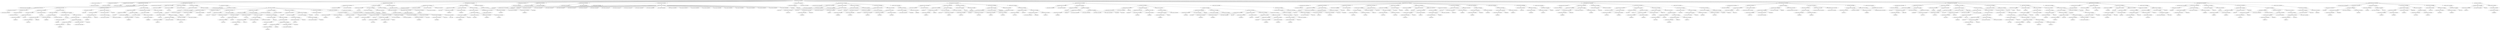 strict digraph  {
<_ast.alias object at 0xa16903450>;
<_ast.Import object at 0xa16854210>;
<_ast.alias object at 0xa16903ed0>;
<_ast.Import object at 0xa16903790>;
<_ast.alias object at 0xa193bfe10>;
<_ast.ImportFrom object at 0xa1654f1d0>;
<_ast.arguments object at 0xa193bf550>;
<_ast.NameConstant object at 0xa2c0a4550>;
<_ast.Store object at 0x10295c290>;
<_ast.Name object at 0xa1b555c10>;
<_ast.Load object at 0x10295c1d0>;
<_ast.Name object at 0xa178f3250>;
<_ast.Call object at 0xa16a77950>;
<_ast.Assign object at 0xa2a4c1e90>;
<_ast.Name object at 0xa3072b850>;
Load3961449;
<_ast.Attribute object at 0xa3072b990>;
Load1351631;
<_ast.Call object at 0xa1735b950>;
<_ast.Name object at 0xa3072bc10>;
Store2756814;
<_ast.withitem object at 0xa306bbdd0>;
<_ast.Name object at 0xa3072be90>;
Load4752042;
<_ast.Attribute object at 0xa3072bc50>;
Load6203568;
<_ast.Name object at 0xa3072bf50>;
Load2939489;
<_ast.Dict object at 0xa3072be10>;
<_ast.Call object at 0xa3072bd90>;
<_ast.Expr object at 0xa3072b690>;
<_ast.Name object at 0xa3072b590>;
Load4345925;
<_ast.Name object at 0xa3072b510>;
Load5382859;
<_ast.Name object at 0xa3072b750>;
Load2661328;
<_ast.Attribute object at 0xa3072bcd0>;
Load557429;
<_ast.Num object at 0xa3072b890>;
<_ast.Index object at 0xa3072b490>;
<_ast.Subscript object at 0xa3072b090>;
Load6078580;
<_ast.Call object at 0xa3072b8d0>;
<_ast.Expr object at 0xa3072ba10>;
<_ast.ExceptHandler object at 0xa169b0050>;
<_ast.Try object at 0xa179d78d0>;
<_ast.With object at 0xa179d7a90>;
<_ast.Name object at 0xa18fd2e10>;
Store9773042;
<_ast.Name object at 0xa3072b110>;
Load5796846;
<_ast.Attribute object at 0xa3072b7d0>;
Load6802876;
<_ast.Call object at 0xa3072bb50>;
<_ast.USub object at 0x102961950>;
<_ast.Num object at 0xa169d6310>;
<_ast.UnaryOp object at 0xa3072bed0>;
<_ast.Slice object at 0xa3072b9d0>;
<_ast.Subscript object at 0xa3072b710>;
Load924309;
<_ast.Assign object at 0xa1fd579d0>;
<_ast.Name object at 0xa169d64d0>;
Store9503840;
<_ast.Name object at 0xa169d6e50>;
Load9586782;
<_ast.Attribute object at 0xa169d6910>;
Load622804;
<_ast.Str object at 0xa169d69d0>;
<_ast.Name object at 0xa169d6750>;
Load9869645;
<_ast.keyword object at 0xa169d6a50>;
<_ast.Call object at 0xa169d6b50>;
<_ast.Assign object at 0xa169d6150>;
<_ast.Pass object at 0xa169d6f90>;
<_ast.ExceptHandler object at 0xa169d6690>;
<_ast.Name object at 0xa169d6350>;
Load5100494;
<_ast.Name object at 0xa169d6dd0>;
Load3861772;
<_ast.Eq object at 0x102961a90>;
<_ast.Name object at 0xa169d6290>;
Load1171301;
<_ast.Compare object at 0xa169d6c50>;
<_ast.Str object at 0xa168eba90>;
<_ast.Str object at 0xa169d6a10>;
<_ast.IfExp object at 0xa169d6090>;
<_ast.Call object at 0xa169d6fd0>;
<_ast.Expr object at 0xa169d6490>;
<_ast.Try object at 0xa1ae51890>;
<_ast.While object at 0xa2be6ad90>;
<_ast.FunctionDef object at 0xa16703610>;
<_ast.arguments object at 0xa16c51190>;
<_ast.alias object at 0xa169d6110>;
<_ast.Import object at 0xa169d6f50>;
<_ast.Name object at 0xa169d6190>;
Store3575244;
<_ast.Num object at 0xa169d6710>;
<_ast.Assign object at 0xa169d68d0>;
<_ast.Name object at 0xa169d6790>;
Store7616732;
<_ast.Str object at 0xa169d6610>;
<_ast.Assign object at 0xa169d6d90>;
<_ast.NameConstant object at 0xa169d61d0>;
<_ast.Name object at 0xa169d6990>;
Store6593725;
<_ast.Name object at 0xa169d67d0>;
Load5004271;
<_ast.Name object at 0xa169d62d0>;
Load9415215;
<_ast.Name object at 0xa169d6050>;
Load6884308;
<_ast.Call object at 0xa169d6550>;
<_ast.Assign object at 0xa169d65d0>;
<_ast.Name object at 0xa169d6e10>;
Store815798;
<_ast.Name object at 0xa169d6d10>;
Load8457370;
<_ast.Num object at 0xa169d6590>;
<_ast.Call object at 0xa20481950>;
<_ast.Name object at 0xa169d66d0>;
Store9845703;
<_ast.Name object at 0xa169d6f10>;
Load4375332;
<_ast.Call object at 0xa169d6ed0>;
<_ast.Assign object at 0xa169d6d50>;
<_ast.Name object at 0xa169d6b10>;
Load7621490;
<_ast.Attribute object at 0xa169d6650>;
Load1818657;
<_ast.Call object at 0xa169d6b90>;
<_ast.Name object at 0xa169d6410>;
Store2494006;
<_ast.withitem object at 0xa169d6890>;
<_ast.Name object at 0xa169d6210>;
Load6361279;
<_ast.Attribute object at 0xa169d60d0>;
Load7231737;
<_ast.Name object at 0xa169d6850>;
Load9249120;
<_ast.Dict object at 0xa169d6bd0>;
<_ast.Call object at 0xa169d6cd0>;
<_ast.Expr object at 0xa169d6c90>;
<_ast.Name object at 0xa169d6950>;
Load6111086;
<_ast.Name object at 0xa169d6ad0>;
Load6469417;
<_ast.Name object at 0xa150030d0>;
Load4504512;
<_ast.Attribute object at 0xa228482d0>;
Load4565951;
<_ast.Num object at 0xa24bb84d0>;
<_ast.Index object at 0xa24bb8ed0>;
<_ast.Subscript object at 0xa169d6510>;
Load7879946;
<_ast.Call object at 0xa169d6390>;
<_ast.Expr object at 0xa169d6a90>;
<_ast.ExceptHandler object at 0xa169d6e90>;
<_ast.Try object at 0xa169d6250>;
<_ast.With object at 0xa169d6450>;
<_ast.Name object at 0xa24bb8090>;
Store8504409;
<_ast.Name object at 0xa24bb8cd0>;
Load5879910;
<_ast.Attribute object at 0xa24bb8a10>;
Load4483412;
<_ast.Call object at 0xa24bb8c90>;
<_ast.Num object at 0xa24bb8a50>;
<_ast.UnaryOp object at 0xa24bb8990>;
USub5263242;
<_ast.Slice object at 0xa24bb8610>;
<_ast.Subscript object at 0xa24bb8d50>;
Load5390086;
<_ast.Assign object at 0xa24bb8410>;
<_ast.Name object at 0xa24bb8150>;
Store4412550;
<_ast.Name object at 0xa24bb87d0>;
Load9462921;
<_ast.Name object at 0xa24bb8bd0>;
Load7182620;
<_ast.Name object at 0xa24bb86d0>;
Load673124;
<_ast.Name object at 0xa24bb8490>;
Load972320;
<_ast.Name object at 0xa24bb8b10>;
Load7102240;
<_ast.keyword object at 0xa24bb88d0>;
<_ast.Call object at 0xa24bb8f90>;
<_ast.Assign object at 0xa24bb8b50>;
<_ast.Name object at 0xa24bb8d90>;
Load2766161;
<_ast.Name object at 0xa24bb8810>;
Load7753305;
<_ast.Name object at 0xa24bb85d0>;
Load8962071;
<_ast.Compare object at 0xa24bb8a90>;
Eq879031;
<_ast.Str object at 0xa24bb8050>;
<_ast.Str object at 0xa24bb8910>;
<_ast.IfExp object at 0xa24bb89d0>;
<_ast.Call object at 0xa24bb8e50>;
<_ast.Expr object at 0xa24bb8850>;
<_ast.Name object at 0xa24bb8210>;
Load1884990;
<_ast.Attribute object at 0xa24bb82d0>;
Load4152538;
<_ast.Num object at 0xa24bb8dd0>;
<_ast.Call object at 0xa24bb8690>;
<_ast.Expr object at 0xa24bb8650>;
<_ast.For object at 0xa169d6810>;
<_ast.While object at 0xa169d6c10>;
<_ast.FunctionDef object at 0xa1a31d850>;
<_ast.arg object at 0xa24bb8550>;
<_ast.arg object at 0xa24bb80d0>;
<_ast.arguments object at 0xa24bb8d10>;
<_ast.Name object at 0xa1b8e4fd0>;
Store1252217;
<_ast.Name object at 0xa1b8e4210>;
Load4307099;
<_ast.Name object at 0xa1b8e4cd0>;
Load2259970;
<_ast.Call object at 0xa1b8e4a90>;
<_ast.Name object at 0xa1b8e4d50>;
Load2759289;
<_ast.Attribute object at 0xa1b8e48d0>;
Load4222814;
<_ast.Name object at 0xa1b8e4890>;
Load7110569;
<_ast.Call object at 0xa1b8e46d0>;
<_ast.Return object at 0xa1b8e4b90>;
<_ast.Pass object at 0xa1b8e4110>;
<_ast.ExceptHandler object at 0xa1b8e4350>;
<_ast.Try object at 0xa1b8e4bd0>;
<_ast.For object at 0xa24bb8590>;
<_ast.Name object at 0xa1b8e4e90>;
Load3067246;
<_ast.Num object at 0xa1b8e4d10>;
<_ast.Call object at 0xa1b8e44d0>;
<_ast.Raise object at 0xa1b8e43d0>;
<_ast.FunctionDef object at 0xa24bb8890>;
<_ast.arg object at 0xa1b8e49d0>;
<_ast.arg object at 0xa1b8e4ed0>;
<_ast.arg object at 0xa1b8e4290>;
<_ast.arg object at 0xa1b8e4790>;
<_ast.arguments object at 0xa1b8e4410>;
<_ast.Name object at 0xa1b8e4f10>;
Store3110934;
<_ast.Name object at 0xa1b8e4f50>;
Load8922440;
<_ast.Name object at 0xa1b8e4550>;
Load4826134;
<_ast.Call object at 0xa1b8e4950>;
<_ast.Name object at 0xa1b8e40d0>;
Load792877;
<_ast.Attribute object at 0xa1b8e4b10>;
Load2935429;
<_ast.Name object at 0xa1b8e47d0>;
Load1306255;
<_ast.Name object at 0xa1b8e4590>;
Load9605385;
<_ast.Name object at 0xa1b8e4dd0>;
Load209233;
<_ast.Call object at 0xa1b8e4e10>;
<_ast.Return object at 0xa1b8e4b50>;
<_ast.Pass object at 0xa1b8e4750>;
<_ast.ExceptHandler object at 0xa1b8e4490>;
<_ast.Try object at 0xa1b8e4c90>;
<_ast.For object at 0xa1b8e45d0>;
<_ast.Name object at 0xa1b8e4d90>;
Load7330481;
<_ast.Num object at 0xa1b8e4850>;
<_ast.Call object at 0xa1b8e4310>;
<_ast.Raise object at 0xa1b8e4190>;
<_ast.FunctionDef object at 0xa1b8e4390>;
<_ast.alias object at 0xa1b8e4c50>;
<_ast.Import object at 0xa1b8e4710>;
<_ast.Name object at 0xa1b8e4050>;
Store4488843;
<_ast.Name object at 0xa1b8e4650>;
Load8834572;
<_ast.Attribute object at 0xa1b8e4ad0>;
Load1643859;
<_ast.Call object at 0xa1b8e4690>;
<_ast.Assign object at 0xa1b8e4510>;
<_ast.Name object at 0xa1b8e42d0>;
Store4631428;
<_ast.Str object at 0xa1b8e4810>;
<_ast.Assign object at 0xa1b8e4e50>;
<_ast.Name object at 0xa1b8e4250>;
Store6697864;
<_ast.Str object at 0xa1b8e4910>;
<_ast.Str object at 0xa1b8e4a50>;
<_ast.Str object at 0xa1b8e4a10>;
<_ast.Str object at 0xa1b8e4090>;
<_ast.Str object at 0xa1b8e4610>;
<_ast.Str object at 0xa1b8e4150>;
<_ast.Str object at 0xa1b8e4990>;
<_ast.Str object at 0xa20840150>;
<_ast.Str object at 0xa2a0c6210>;
<_ast.Str object at 0xa2a0c61d0>;
<_ast.Str object at 0xa2a0c6890>;
<_ast.Str object at 0xa2a0c6a50>;
<_ast.Str object at 0xa2a0c6ad0>;
<_ast.Str object at 0xa2a0c6290>;
<_ast.Str object at 0xa2a0c6710>;
<_ast.Str object at 0xa2a0c6bd0>;
<_ast.Str object at 0xa2a0c6f10>;
<_ast.Str object at 0xa2a0c6b50>;
<_ast.Str object at 0xa2a0c6b10>;
<_ast.Str object at 0xa2a0c66d0>;
<_ast.Str object at 0xa2a0c65d0>;
<_ast.Str object at 0xa2a0c6cd0>;
<_ast.Str object at 0xa2a0c6350>;
<_ast.Str object at 0xa2a0c63d0>;
<_ast.Tuple object at 0xa1b8e41d0>;
Load6268038;
<_ast.Assign object at 0xa1b8e4f90>;
<_ast.Name object at 0xa2a0c6510>;
Store5384530;
<_ast.Num object at 0xa2a0c6b90>;
<_ast.Assign object at 0xa1ae51290>;
<_ast.arguments object at 0xa2a0c60d0>;
<_ast.Name object at 0xa2a0c6e10>;
Store8179043;
<_ast.Name object at 0xa2a0c6810>;
Load2722195;
<_ast.Call object at 0xa2a0c6410>;
<_ast.Assign object at 0xa2a0c6950>;
<_ast.Name object at 0xa2a0c6490>;
Store1876242;
<_ast.Name object at 0xa2a0c6ed0>;
Load6106652;
<_ast.Attribute object at 0xa2a0c6d90>;
Load1207960;
<_ast.Num object at 0xa2a0c6c10>;
<_ast.Name object at 0xa2a0c6c90>;
Load919075;
<_ast.Call object at 0xa2a0c6250>;
<_ast.Assign object at 0xa2a0c6090>;
<_ast.Name object at 0xa2a0c6550>;
Store3947063;
<_ast.List object at 0xa2a0c6fd0>;
Load6442582;
<_ast.Assign object at 0xa2a0c6610>;
<_ast.Name object at 0xa2a0c6e90>;
Load8954660;
<_ast.Name object at 0xa2a0c6d50>;
Load7266450;
<_ast.Call object at 0xa2a0c6790>;
<_ast.NotEq object at 0x102961b50>;
<_ast.Name object at 0xa2a0c6150>;
Load8403167;
<_ast.Compare object at 0xa2a0c68d0>;
<_ast.Name object at 0xa2a0c6f90>;
Load5875973;
<_ast.Name object at 0xa2a0c6d10>;
Load5138509;
<_ast.Name object at 0xa2a0c6c50>;
Load4316556;
<_ast.Call object at 0xa2a0c6650>;
<_ast.Expr object at 0xa2a0c6a90>;
<_ast.While object at 0xa2a0c62d0>;
<_ast.Str object at 0xa2a0c6450>;
<_ast.Attribute object at 0xa2a0c6e50>;
Load8023992;
<_ast.Name object at 0xa2a0c64d0>;
Load4666984;
<_ast.Call object at 0xa2a0c6190>;
<_ast.Return object at 0xa2a0c6990>;
<_ast.FunctionDef object at 0xa2a0c6310>;
<_ast.arg object at 0xa2a0c6a10>;
<_ast.arg object at 0xa2a0c6110>;
<_ast.arguments object at 0xa2a0c69d0>;
<_ast.Name object at 0xa2a0c6050>;
Store9983316;
<_ast.Name object at 0xa2a0c6850>;
Load9988273;
<_ast.Attribute object at 0xa2a0c67d0>;
Load995152;
<_ast.Num object at 0xa2a0c6910>;
<_ast.Name object at 0xa2bc5a0d0>;
Load1951135;
<_ast.Call object at 0xa2a0c6690>;
<_ast.Assign object at 0xa2a0c6dd0>;
<_ast.Name object at 0xa16c99b50>;
Store615510;
<_ast.List object at 0xa16c99f90>;
Load1542578;
<_ast.Assign object at 0xa2a004510>;
<_ast.Name object at 0xa16c99850>;
Load297870;
<_ast.Name object at 0xa16c99c50>;
Load3615136;
<_ast.Call object at 0xa16c99d50>;
<_ast.Name object at 0xa16c99150>;
Load8296581;
<_ast.Compare object at 0xa16c994d0>;
NotEq8923430;
<_ast.Name object at 0xa16c99250>;
Load4212838;
<_ast.Name object at 0xa16c99750>;
Load592519;
<_ast.Name object at 0xa16c99f10>;
Load1905739;
<_ast.Call object at 0xa16c99210>;
<_ast.Expr object at 0xa16c99350>;
<_ast.While object at 0xa16c993d0>;
<_ast.Name object at 0xa16c99950>;
Load7204432;
<_ast.Attribute object at 0xa16c999d0>;
Load5971836;
<_ast.Str object at 0xa16c997d0>;
<_ast.Attribute object at 0xa16c99190>;
Load2509493;
<_ast.Name object at 0xa16c99510>;
Load3060110;
<_ast.Call object at 0xa16c99550>;
<_ast.Call object at 0xa16c99390>;
<_ast.Expr object at 0xa16c99410>;
<_ast.FunctionDef object at 0xa2a0c6590>;
<_ast.arg object at 0xa16c99050>;
<_ast.arg object at 0xa16c99450>;
<_ast.arguments object at 0xa16c99fd0>;
<_ast.Name object at 0xa16c99650>;
Store4243707;
<_ast.Name object at 0xa16c99490>;
Load5299840;
<_ast.Attribute object at 0xa16c991d0>;
Load8528514;
<_ast.Str object at 0xa18b22650>;
<_ast.Str object at 0xa167d2bd0>;
<_ast.Str object at 0xa1b16afd0>;
<_ast.Str object at 0xa1b16a210>;
<_ast.List object at 0xa16c99690>;
Load1560396;
<_ast.Call object at 0xa16c99c90>;
<_ast.Assign object at 0xa16c99610>;
<_ast.Name object at 0xa2a47d790>;
Load7021686;
<_ast.Str object at 0xa1ae69c90>;
<_ast.Compare object at 0xa16850310>;
Eq8075839;
<_ast.Name object at 0xa1b1a4250>;
Store8907553;
<_ast.Name object at 0xa16c42e50>;
Load4619333;
<_ast.Name object at 0xa16cdb150>;
Load3895854;
<_ast.Call object at 0xa1b17bf50>;
<_ast.Assign object at 0xa1b1a4610>;
<_ast.Name object at 0xa26162c50>;
Load4699524;
<_ast.Attribute object at 0xa1694cc50>;
Load33515;
<_ast.Str object at 0xa16b2e490>;
<_ast.Call object at 0xa1694c810>;
<_ast.Expr object at 0xa16cdb310>;
<_ast.Name object at 0xa16c996d0>;
Load9754690;
<_ast.Str object at 0xa16c99e10>;
<_ast.Compare object at 0xa16c995d0>;
Eq1686156;
<_ast.Name object at 0xa16c99dd0>;
Store7603588;
<_ast.Name object at 0xa16c99090>;
Load4542490;
<_ast.Call object at 0xa16c99e50>;
<_ast.Assign object at 0xa16c99b90>;
<_ast.Name object at 0xa16c99310>;
Load7985528;
<_ast.Str object at 0xa16c99ed0>;
<_ast.Compare object at 0xa16c99f50>;
Eq5797462;
<_ast.Name object at 0xa16c99790>;
Store2626347;
<_ast.List object at 0xa16c99710>;
Load8497183;
<_ast.Assign object at 0xa16c99910>;
<_ast.Name object at 0xa16c99d90>;
Store5966263;
<_ast.Name object at 0xa16c992d0>;
Load1549810;
<_ast.Name object at 0xa16c99ad0>;
Load8166852;
<_ast.Name object at 0xa16c99a10>;
Load1635305;
<_ast.Call object at 0xa16c99990>;
<_ast.Call object at 0xa16c99590>;
<_ast.Assign object at 0xa16c99810>;
<_ast.Name object at 0xa16c998d0>;
Load1359009;
<_ast.Attribute object at 0xa16c99110>;
Load2347097;
<_ast.Str object at 0xa16c99cd0>;
<_ast.Call object at 0xa16c990d0>;
<_ast.Expr object at 0xa16c99c10>;
<_ast.If object at 0xa16c99b10>;
<_ast.If object at 0xa16c99290>;
<_ast.If object at 0xa16849950>;
<_ast.Name object at 0xa2bc46390>;
Load9743780;
<_ast.Attribute object at 0xa16c99d10>;
Load5519872;
<_ast.Str object at 0xa33430050>;
<_ast.Attribute object at 0xa33430b90>;
Load7821654;
<_ast.Name object at 0xa33430490>;
Load4592481;
<_ast.Call object at 0xa33430ed0>;
<_ast.Call object at 0xa16c99a50>;
<_ast.Expr object at 0xa16c99890>;
<_ast.FunctionDef object at 0xa16c99a90>;
<_ast.arg object at 0xa334303d0>;
<_ast.arguments object at 0xa33430cd0>;
<_ast.Name object at 0xa33430890>;
Store5392417;
<_ast.Name object at 0xa33430bd0>;
Load9161909;
<_ast.Attribute object at 0xa33430250>;
Load5478421;
<_ast.Num object at 0xa334306d0>;
<_ast.Name object at 0xa33430b10>;
Load4590839;
<_ast.Call object at 0xa33430a10>;
<_ast.Assign object at 0xa33430950>;
<_ast.Name object at 0xa33430650>;
Store6072985;
<_ast.List object at 0xa33430350>;
Load3957307;
<_ast.Assign object at 0xa33430f10>;
<_ast.Name object at 0xa33430610>;
Load7841950;
<_ast.Name object at 0xa33430310>;
Load725626;
<_ast.Call object at 0xa33430a90>;
<_ast.Name object at 0xa33430f90>;
Load6407102;
<_ast.Compare object at 0xa33430910>;
NotEq7945514;
<_ast.Name object at 0xa33430d50>;
Load7013258;
<_ast.Name object at 0xa33430790>;
Load5478835;
<_ast.Call object at 0xa33430d90>;
<_ast.Expr object at 0xa33430110>;
<_ast.While object at 0xa33430a50>;
<_ast.Name object at 0xa33430e90>;
Store1983202;
<_ast.List object at 0xa33430210>;
Load1392354;
<_ast.Assign object at 0xa33430450>;
<_ast.Name object at 0xa33430590>;
Store6392491;
<_ast.Name object at 0xa334302d0>;
Load5521066;
<_ast.Name object at 0xa33430390>;
Load2233755;
<_ast.Attribute object at 0xa334308d0>;
Load1836547;
<_ast.Name object at 0xa334309d0>;
Load664148;
<_ast.Call object at 0xa334305d0>;
<_ast.Expr object at 0xa33430750>;
<_ast.Name object at 0xa33430c10>;
Load7191616;
<_ast.Attribute object at 0xa33430410>;
Load9896577;
<_ast.Str object at 0xa33430b50>;
<_ast.Call object at 0xa33430090>;
<_ast.Expr object at 0xa33430c90>;
<_ast.For object at 0xa33430550>;
<_ast.Name object at 0xa33430810>;
Store6074505;
<_ast.Name object at 0xa334301d0>;
Load5132676;
<_ast.Name object at 0xa33430150>;
Load2623927;
<_ast.Call object at 0xa334300d0>;
<_ast.Assign object at 0xa33430c50>;
<_ast.Name object at 0xa33430690>;
Load648496;
<_ast.Attribute object at 0xa33430510>;
Load4283957;
<_ast.Name object at 0xa33430ad0>;
Load2924388;
<_ast.Call object at 0xa33430dd0>;
<_ast.Expr object at 0xa33430190>;
<_ast.Name object at 0xa33430850>;
Load6403818;
<_ast.Attribute object at 0xa33430e50>;
Load6532834;
<_ast.Name object at 0xa334307d0>;
Load5992781;
<_ast.Call object at 0xa33430290>;
<_ast.Expr object at 0xa33430e10>;
<_ast.Name object at 0xa33430f50>;
Store6337262;
<_ast.Name object at 0xa1a8b3e90>;
Load3415946;
<_ast.Name object at 0xa1a8b3bd0>;
Load731931;
<_ast.Call object at 0xa18b35710>;
<_ast.Assign object at 0xa33430990>;
<_ast.Name object at 0xa1a8b36d0>;
Load560357;
<_ast.Return object at 0xa1a8b3dd0>;
<_ast.FunctionDef object at 0xa33430710>;
<_ast.arg object at 0xa1a8b3b10>;
<_ast.arguments object at 0xa1a8b3210>;
<_ast.Name object at 0xa1a8b3850>;
Store1650535;
<_ast.Name object at 0xa1a8b30d0>;
Load1698678;
<_ast.Attribute object at 0xa1a8b3f50>;
Load7937399;
<_ast.Num object at 0xa1a8b3710>;
<_ast.Name object at 0xa1a8b3450>;
Load799929;
<_ast.Call object at 0xa1a8b3890>;
<_ast.Assign object at 0xa1a8b3950>;
<_ast.Name object at 0xa1a8b3090>;
Store2287995;
<_ast.Str object at 0xa1a8b3590>;
<_ast.Assign object at 0xa1a8b34d0>;
<_ast.Not object at 0x1029617d0>;
<_ast.Name object at 0xa1a8b3410>;
Load2407364;
<_ast.Name object at 0xa1a8b3050>;
Load9036531;
<_ast.Call object at 0xa1a8b3ad0>;
<_ast.UnaryOp object at 0xa1a8b3c10>;
<_ast.Name object at 0xa1a8b3a10>;
Store4122351;
<_ast.List object at 0xa1a8b3690>;
Load4915717;
<_ast.Assign object at 0xa1a8b3cd0>;
<_ast.Name object at 0xa1a8b3810>;
Load5681843;
<_ast.Name object at 0xa1a8b3650>;
Load9540255;
<_ast.Call object at 0xa1a8b35d0>;
<_ast.Name object at 0xa1a8b31d0>;
Load4275988;
<_ast.Compare object at 0xa1a8b33d0>;
NotEq6977450;
<_ast.Name object at 0xa1a8b3310>;
Load1170609;
<_ast.Attribute object at 0xa1a8b3190>;
Load1588642;
<_ast.Name object at 0xa1a8b3a50>;
Load4203808;
<_ast.Attribute object at 0xa1a8b3610>;
Load6329729;
<_ast.Name object at 0xa1a8b3f90>;
Load3574527;
<_ast.Call object at 0xa1a8b3f10>;
<_ast.Call object at 0xa1a8b3750>;
<_ast.Expr object at 0xa1a8b3150>;
<_ast.While object at 0xa1a8b3e50>;
<_ast.Name object at 0xa1a8b3110>;
Store9413926;
<_ast.Str object at 0xa1a8b3550>;
<_ast.Attribute object at 0xa1a8b3d10>;
Load2263872;
<_ast.Name object at 0xa1a8b3c50>;
Load8240856;
<_ast.Call object at 0xa1a8b3390>;
<_ast.Assign object at 0xa1a8b3ed0>;
<_ast.While object at 0xa1a8b3510>;
<_ast.Name object at 0xa1a8b3350>;
Load5145534;
<_ast.Attribute object at 0xa1a8b39d0>;
Load4982537;
<_ast.Name object at 0xa1a8b3fd0>;
Load9631337;
<_ast.Call object at 0xa1a8b3790>;
<_ast.Expr object at 0xa1a8b3d50>;
<_ast.FunctionDef object at 0xa1a8b3b50>;
<_ast.arg object at 0xa1a8b3290>;
<_ast.arguments object at 0xa1a8b3b90>;
<_ast.Name object at 0xa1a8b3490>;
Load3127919;
<_ast.UnaryOp object at 0xa1a8b37d0>;
Not6441577;
<_ast.NameConstant object at 0xa1a8b3a90>;
<_ast.Return object at 0xa1a8b3d90>;
<_ast.If object at 0xa1a8b3e10>;
<_ast.Name object at 0xa22859590>;
Load2971199;
<_ast.Num object at 0xa213a9050>;
<_ast.Index object at 0xa204cb750>;
<_ast.Subscript object at 0xa1a8b3250>;
Load5425269;
<_ast.Str object at 0xa213a9650>;
<_ast.Compare object at 0xa1a8b32d0>;
Eq5269583;
<_ast.NameConstant object at 0xa213a9c10>;
<_ast.Return object at 0xa213a9e10>;
<_ast.If object at 0xa1a8b3c90>;
<_ast.Name object at 0xa213a93d0>;
Load8952466;
<_ast.Name object at 0xa213a9d50>;
Load8881924;
<_ast.Call object at 0xa213a9f10>;
<_ast.Expr object at 0xa213a96d0>;
<_ast.NameConstant object at 0xa213a9150>;
<_ast.Return object at 0xa213a9f50>;
<_ast.Pass object at 0xa213a9390>;
<_ast.ExceptHandler object at 0xa213a9350>;
<_ast.Try object at 0xa213a9cd0>;
<_ast.Name object at 0xa213a9d10>;
Load7514277;
<_ast.In object at 0x1029690d0>;
<_ast.Name object at 0xa213a92d0>;
Load952538;
<_ast.Compare object at 0xa213a9b90>;
<_ast.NameConstant object at 0xa213a9210>;
<_ast.Return object at 0xa213a98d0>;
<_ast.If object at 0xa213a9c90>;
<_ast.NameConstant object at 0xa213a97d0>;
<_ast.Return object at 0xa213a9b10>;
<_ast.FunctionDef object at 0xa1a8b38d0>;
<_ast.arg object at 0xa213a90d0>;
<_ast.arguments object at 0xa213a9ad0>;
<_ast.Name object at 0xa213a9e90>;
Store1383017;
<_ast.Name object at 0xa213a95d0>;
Load5089468;
<_ast.Attribute object at 0xa213a9310>;
Load5757689;
<_ast.Num object at 0xa213a9ed0>;
<_ast.Name object at 0xa213a9a90>;
Load3056469;
<_ast.Call object at 0xa213a9fd0>;
<_ast.Assign object at 0xa213a9410>;
<_ast.Name object at 0xa213a9a50>;
Store656489;
<_ast.List object at 0xa213a9890>;
Load1993082;
<_ast.Assign object at 0xa213a9850>;
<_ast.Name object at 0xa213a9bd0>;
Load2147941;
<_ast.Name object at 0xa213a9490>;
Load7840105;
<_ast.Call object at 0xa213a9990>;
<_ast.Name object at 0xa213a9250>;
Load1511385;
<_ast.Compare object at 0xa213a91d0>;
NotEq1047506;
<_ast.Name object at 0xa213a9950>;
Load1100491;
<_ast.Attribute object at 0xa213a9550>;
Load5647695;
<_ast.Num object at 0xa213a9f90>;
<_ast.Num object at 0xa213a9e50>;
<_ast.Call object at 0xa213a9610>;
<_ast.Name object at 0xa213a9dd0>;
Load3641826;
<_ast.Attribute object at 0xa213a9a10>;
Load757750;
<_ast.Name object at 0xa213a9590>;
Load1522291;
<_ast.Name object at 0xa213a9510>;
Load4921693;
<_ast.Attribute object at 0xa213a9450>;
Load1934430;
<_ast.Num object at 0xa213a9190>;
<_ast.Num object at 0xa213a9690>;
<_ast.Call object at 0xa213a9290>;
<_ast.Call object at 0xa213a9d90>;
<_ast.Call object at 0xa213a9710>;
<_ast.Expr object at 0xa213a99d0>;
<_ast.Name object at 0xa213a94d0>;
Load6150372;
<_ast.Name object at 0xa1fd6a0d0>;
Load7748805;
<_ast.Attribute object at 0xa1fd6a1d0>;
Load9123870;
<_ast.Name object at 0xa1fd6ae90>;
Load5952360;
<_ast.Attribute object at 0xa1fd6add0>;
Load7862859;
<_ast.Name object at 0xa1fd6aed0>;
Load9787042;
<_ast.Name object at 0xa1fd6a550>;
Load2019147;
<_ast.Call object at 0xa1fd6af90>;
<_ast.Call object at 0xa1fd6ab10>;
<_ast.Call object at 0xa1ae3c310>;
<_ast.Expr object at 0xa213a9810>;
<_ast.If object at 0xa213a9110>;
<_ast.If object at 0xa213a9750>;
<_ast.While object at 0xa213a9910>;
<_ast.Name object at 0xa1fd6a350>;
Store5123201;
<_ast.List object at 0xa1fd6a090>;
Load3395;
<_ast.Assign object at 0xa1fd6a390>;
<_ast.Name object at 0xa1fd6ad90>;
Store1923137;
<_ast.Name object at 0xa1fd6ad50>;
Load6082236;
<_ast.Name object at 0xa1fd6ab90>;
Load101063;
<_ast.Attribute object at 0xa1fd6abd0>;
Load2384093;
<_ast.Name object at 0xa1fd6ab50>;
Load1499585;
<_ast.Call object at 0xa1fd6ac10>;
<_ast.Expr object at 0xa1fd6ad10>;
<_ast.Name object at 0xa1fd6a5d0>;
Load6398799;
<_ast.Attribute object at 0xa1fd6aa10>;
Load5643315;
<_ast.Name object at 0xa1fd6a450>;
Load6735041;
<_ast.Attribute object at 0xa1fd6a690>;
Load8723538;
<_ast.Name object at 0xa1fd6ac90>;
Load3379150;
<_ast.Num object at 0xa1fd6a750>;
<_ast.Slice object at 0xa1fd6acd0>;
<_ast.Subscript object at 0xa1fd6a410>;
Load5545701;
<_ast.Call object at 0xa1fd6a9d0>;
<_ast.Call object at 0xa1fd6aa50>;
<_ast.Expr object at 0xa1fd6aad0>;
<_ast.For object at 0xa1fd6a7d0>;
<_ast.Name object at 0xa1fd6a150>;
Load2330534;
<_ast.Num object at 0xa1fd6a290>;
<_ast.UnaryOp object at 0xa1fd6a250>;
USub6989629;
<_ast.Slice object at 0xa1fd6a210>;
<_ast.Subscript object at 0xa1fd6a110>;
Load9768885;
<_ast.Return object at 0xa1fd6a050>;
<_ast.FunctionDef object at 0xa213a9c50>;
<_ast.arg object at 0xa1fd6af10>;
<_ast.arguments object at 0xa1fd6a310>;
<_ast.Name object at 0xa1fd6a490>;
Store5502122;
<_ast.List object at 0xa1fd6ac50>;
Load1065526;
<_ast.Assign object at 0xa1fd6af50>;
<_ast.Name object at 0xa1fd6a190>;
Store6393852;
<_ast.Name object at 0xa1fd6a8d0>;
Load1954509;
<_ast.Name object at 0xa1fd6a590>;
Load2799680;
<_ast.Attribute object at 0xa1fd6a510>;
Load4780828;
<_ast.Name object at 0xa1fd6a610>;
Load5046331;
<_ast.Call object at 0xa1fd6ae10>;
<_ast.Expr object at 0xa1fd6a3d0>;
<_ast.Name object at 0xa1fd6a790>;
Load7745862;
<_ast.Attribute object at 0xa1fd6a710>;
Load3130285;
<_ast.Name object at 0xa1fd6a850>;
Load6116005;
<_ast.Call object at 0xa1fd6a810>;
<_ast.Call object at 0xa1fd6a6d0>;
<_ast.Expr object at 0xa1fd6a650>;
<_ast.For object at 0xa1fd6a4d0>;
<_ast.Name object at 0xa1fd6a950>;
Load6321247;
<_ast.Num object at 0xa2bc49690>;
<_ast.UnaryOp object at 0xa1fd6a990>;
USub7705208;
<_ast.Slice object at 0xa1fd6afd0>;
<_ast.Subscript object at 0xa1fd6a910>;
Load3556157;
<_ast.Return object at 0xa1fd6a890>;
<_ast.FunctionDef object at 0xa1fd6a2d0>;
<_ast.arguments object at 0xa19932990>;
<_ast.Name object at 0xa19932910>;
Store9992025;
<_ast.Name object at 0xa199321d0>;
Load6345264;
<_ast.Attribute object at 0xa19932f10>;
Load9249576;
<_ast.Num object at 0xa19932e10>;
<_ast.Name object at 0xa19932bd0>;
Load6958324;
<_ast.Call object at 0xa19932c50>;
<_ast.Assign object at 0xa19932650>;
<_ast.Name object at 0xa199324d0>;
Store6018751;
<_ast.List object at 0xa19932d50>;
Load3208112;
<_ast.Assign object at 0xa19932ad0>;
<_ast.Name object at 0xa19932610>;
Load626570;
<_ast.Name object at 0xa199328d0>;
Load8526597;
<_ast.Call object at 0xa19932d90>;
<_ast.Name object at 0xa19932110>;
Load6845792;
<_ast.Compare object at 0xa19932810>;
NotEq440093;
<_ast.Name object at 0xa199327d0>;
Load1251391;
<_ast.Attribute object at 0xa19932310>;
Load845925;
<_ast.Num object at 0xa19932490>;
<_ast.Num object at 0xa19932710>;
<_ast.Call object at 0xa19932510>;
<_ast.Name object at 0xa19932cd0>;
Load5857176;
<_ast.Attribute object at 0xa19932250>;
Load6430331;
<_ast.Str object at 0xa199326d0>;
<_ast.Call object at 0xa199325d0>;
<_ast.Expr object at 0xa199323d0>;
<_ast.Name object at 0xa19932410>;
Load522174;
<_ast.Attribute object at 0xa19932b90>;
Load1455516;
<_ast.Str object at 0xa19932f90>;
<_ast.Call object at 0xa19932e50>;
<_ast.Expr object at 0xa19932c10>;
<_ast.If object at 0xa19932690>;
<_ast.While object at 0xa19932590>;
<_ast.Str object at 0xa19932450>;
<_ast.Attribute object at 0xa19932d10>;
Load3179180;
<_ast.Name object at 0xa19932350>;
Load2834293;
<_ast.Call object at 0xa19932dd0>;
<_ast.Return object at 0xa19932b10>;
<_ast.FunctionDef object at 0xa19932a10>;
<_ast.arguments object at 0xa19932a50>;
<_ast.Name object at 0xa19932e90>;
Store6493926;
<_ast.Name object at 0xa19932950>;
Load7004525;
<_ast.Attribute object at 0xa19932b50>;
Load5458698;
<_ast.Num object at 0xa19932c90>;
<_ast.Name object at 0xa19932050>;
Load718555;
<_ast.Call object at 0xa19932ed0>;
<_ast.Assign object at 0xa19932190>;
<_ast.Name object at 0xa199320d0>;
Store339062;
<_ast.Str object at 0xa19932550>;
<_ast.List object at 0xa19932fd0>;
Load170548;
<_ast.Assign object at 0xa19932290>;
<_ast.Name object at 0xa19932090>;
Load4852312;
<_ast.Name object at 0xa19932390>;
Load8236903;
<_ast.Call object at 0xa199322d0>;
<_ast.Name object at 0xa199329d0>;
Load1653412;
<_ast.Compare object at 0xa19932f50>;
NotEq8062560;
<_ast.Name object at 0xa16d2eb90>;
Load1132359;
<_ast.Name object at 0xa16d2e290>;
Load9261619;
<_ast.Call object at 0xa16d2e490>;
<_ast.Expr object at 0xa16d2e5d0>;
<_ast.While object at 0xa19932850>;
<_ast.Name object at 0xa1a899c50>;
Store4001756;
<_ast.Name object at 0xa1a899310>;
Load1798409;
<_ast.Name object at 0xa1a899a10>;
Load3633130;
<_ast.Call object at 0xa1a899050>;
<_ast.Assign object at 0xa1a8998d0>;
<_ast.Name object at 0xa1a899550>;
Load7247847;
<_ast.Return object at 0xa1a8993d0>;
<_ast.FunctionDef object at 0xa19932890>;
<_ast.Name object at 0xa1a899bd0>;
Load4064797;
<_ast.Str object at 0xa1a899290>;
<_ast.Compare object at 0xa1a899990>;
Eq7943541;
<_ast.Name object at 0xa1a899790>;
Load9458661;
<_ast.Call object at 0xa1a899ad0>;
<_ast.Expr object at 0xa1a899810>;
<_ast.If object at 0xa1a899710>;
<_ast.Module object at 0xa16854510>;
<_ast.Import object at 0xa16854210> -> <_ast.alias object at 0xa16903450>;
<_ast.Import object at 0xa16903790> -> <_ast.alias object at 0xa16903ed0>;
<_ast.ImportFrom object at 0xa1654f1d0> -> <_ast.alias object at 0xa193bfe10>;
<_ast.Name object at 0xa1b555c10> -> <_ast.Store object at 0x10295c290>;
<_ast.Name object at 0xa178f3250> -> <_ast.Load object at 0x10295c1d0>;
<_ast.Call object at 0xa16a77950> -> <_ast.Name object at 0xa178f3250>;
<_ast.Assign object at 0xa2a4c1e90> -> <_ast.Name object at 0xa1b555c10>;
<_ast.Assign object at 0xa2a4c1e90> -> <_ast.Call object at 0xa16a77950>;
<_ast.Name object at 0xa3072b850> -> Load3961449;
<_ast.Attribute object at 0xa3072b990> -> <_ast.Name object at 0xa3072b850>;
<_ast.Attribute object at 0xa3072b990> -> Load1351631;
<_ast.Call object at 0xa1735b950> -> <_ast.Attribute object at 0xa3072b990>;
<_ast.Name object at 0xa3072bc10> -> Store2756814;
<_ast.withitem object at 0xa306bbdd0> -> <_ast.Call object at 0xa1735b950>;
<_ast.withitem object at 0xa306bbdd0> -> <_ast.Name object at 0xa3072bc10>;
<_ast.Name object at 0xa3072be90> -> Load4752042;
<_ast.Attribute object at 0xa3072bc50> -> <_ast.Name object at 0xa3072be90>;
<_ast.Attribute object at 0xa3072bc50> -> Load6203568;
<_ast.Name object at 0xa3072bf50> -> Load2939489;
<_ast.Call object at 0xa3072bd90> -> <_ast.Attribute object at 0xa3072bc50>;
<_ast.Call object at 0xa3072bd90> -> <_ast.Name object at 0xa3072bf50>;
<_ast.Call object at 0xa3072bd90> -> <_ast.Dict object at 0xa3072be10>;
<_ast.Expr object at 0xa3072b690> -> <_ast.Call object at 0xa3072bd90>;
<_ast.Name object at 0xa3072b590> -> Load4345925;
<_ast.Name object at 0xa3072b510> -> Load5382859;
<_ast.Name object at 0xa3072b750> -> Load2661328;
<_ast.Attribute object at 0xa3072bcd0> -> <_ast.Name object at 0xa3072b750>;
<_ast.Attribute object at 0xa3072bcd0> -> Load557429;
<_ast.Index object at 0xa3072b490> -> <_ast.Num object at 0xa3072b890>;
<_ast.Subscript object at 0xa3072b090> -> <_ast.Attribute object at 0xa3072bcd0>;
<_ast.Subscript object at 0xa3072b090> -> <_ast.Index object at 0xa3072b490>;
<_ast.Subscript object at 0xa3072b090> -> Load6078580;
<_ast.Call object at 0xa3072b8d0> -> <_ast.Name object at 0xa3072b510>;
<_ast.Call object at 0xa3072b8d0> -> <_ast.Subscript object at 0xa3072b090>;
<_ast.Expr object at 0xa3072ba10> -> <_ast.Call object at 0xa3072b8d0>;
<_ast.ExceptHandler object at 0xa169b0050> -> <_ast.Name object at 0xa3072b590>;
<_ast.ExceptHandler object at 0xa169b0050> -> <_ast.Expr object at 0xa3072ba10>;
<_ast.Try object at 0xa179d78d0> -> <_ast.Expr object at 0xa3072b690>;
<_ast.Try object at 0xa179d78d0> -> <_ast.ExceptHandler object at 0xa169b0050>;
<_ast.With object at 0xa179d7a90> -> <_ast.withitem object at 0xa306bbdd0>;
<_ast.With object at 0xa179d7a90> -> <_ast.Try object at 0xa179d78d0>;
<_ast.Name object at 0xa18fd2e10> -> Store9773042;
<_ast.Name object at 0xa3072b110> -> Load5796846;
<_ast.Attribute object at 0xa3072b7d0> -> <_ast.Name object at 0xa3072b110>;
<_ast.Attribute object at 0xa3072b7d0> -> Load6802876;
<_ast.Call object at 0xa3072bb50> -> <_ast.Attribute object at 0xa3072b7d0>;
<_ast.UnaryOp object at 0xa3072bed0> -> <_ast.USub object at 0x102961950>;
<_ast.UnaryOp object at 0xa3072bed0> -> <_ast.Num object at 0xa169d6310>;
<_ast.Slice object at 0xa3072b9d0> -> <_ast.UnaryOp object at 0xa3072bed0>;
<_ast.Subscript object at 0xa3072b710> -> <_ast.Call object at 0xa3072bb50>;
<_ast.Subscript object at 0xa3072b710> -> <_ast.Slice object at 0xa3072b9d0>;
<_ast.Subscript object at 0xa3072b710> -> Load924309;
<_ast.Assign object at 0xa1fd579d0> -> <_ast.Name object at 0xa18fd2e10>;
<_ast.Assign object at 0xa1fd579d0> -> <_ast.Subscript object at 0xa3072b710>;
<_ast.Name object at 0xa169d64d0> -> Store9503840;
<_ast.Name object at 0xa169d6e50> -> Load9586782;
<_ast.Attribute object at 0xa169d6910> -> <_ast.Name object at 0xa169d6e50>;
<_ast.Attribute object at 0xa169d6910> -> Load622804;
<_ast.Name object at 0xa169d6750> -> Load9869645;
<_ast.keyword object at 0xa169d6a50> -> <_ast.Name object at 0xa169d6750>;
<_ast.Call object at 0xa169d6b50> -> <_ast.Attribute object at 0xa169d6910>;
<_ast.Call object at 0xa169d6b50> -> <_ast.Str object at 0xa169d69d0>;
<_ast.Call object at 0xa169d6b50> -> <_ast.keyword object at 0xa169d6a50>;
<_ast.Assign object at 0xa169d6150> -> <_ast.Name object at 0xa169d64d0>;
<_ast.Assign object at 0xa169d6150> -> <_ast.Call object at 0xa169d6b50>;
<_ast.ExceptHandler object at 0xa169d6690> -> <_ast.Pass object at 0xa169d6f90>;
<_ast.Name object at 0xa169d6350> -> Load5100494;
<_ast.Name object at 0xa169d6dd0> -> Load3861772;
<_ast.Name object at 0xa169d6290> -> Load1171301;
<_ast.Compare object at 0xa169d6c50> -> <_ast.Name object at 0xa169d6dd0>;
<_ast.Compare object at 0xa169d6c50> -> <_ast.Eq object at 0x102961a90>;
<_ast.Compare object at 0xa169d6c50> -> <_ast.Name object at 0xa169d6290>;
<_ast.IfExp object at 0xa169d6090> -> <_ast.Compare object at 0xa169d6c50>;
<_ast.IfExp object at 0xa169d6090> -> <_ast.Str object at 0xa168eba90>;
<_ast.IfExp object at 0xa169d6090> -> <_ast.Str object at 0xa169d6a10>;
<_ast.Call object at 0xa169d6fd0> -> <_ast.Name object at 0xa169d6350>;
<_ast.Call object at 0xa169d6fd0> -> <_ast.IfExp object at 0xa169d6090>;
<_ast.Expr object at 0xa169d6490> -> <_ast.Call object at 0xa169d6fd0>;
<_ast.Try object at 0xa1ae51890> -> <_ast.Assign object at 0xa169d6150>;
<_ast.Try object at 0xa1ae51890> -> <_ast.ExceptHandler object at 0xa169d6690>;
<_ast.Try object at 0xa1ae51890> -> <_ast.Expr object at 0xa169d6490>;
<_ast.While object at 0xa2be6ad90> -> <_ast.NameConstant object at 0xa2c0a4550>;
<_ast.While object at 0xa2be6ad90> -> <_ast.Assign object at 0xa2a4c1e90>;
<_ast.While object at 0xa2be6ad90> -> <_ast.With object at 0xa179d7a90>;
<_ast.While object at 0xa2be6ad90> -> <_ast.Assign object at 0xa1fd579d0>;
<_ast.While object at 0xa2be6ad90> -> <_ast.Try object at 0xa1ae51890>;
<_ast.FunctionDef object at 0xa16703610> -> <_ast.arguments object at 0xa193bf550>;
<_ast.FunctionDef object at 0xa16703610> -> <_ast.While object at 0xa2be6ad90>;
<_ast.Import object at 0xa169d6f50> -> <_ast.alias object at 0xa169d6110>;
<_ast.Name object at 0xa169d6190> -> Store3575244;
<_ast.Assign object at 0xa169d68d0> -> <_ast.Name object at 0xa169d6190>;
<_ast.Assign object at 0xa169d68d0> -> <_ast.Num object at 0xa169d6710>;
<_ast.Name object at 0xa169d6790> -> Store7616732;
<_ast.Assign object at 0xa169d6d90> -> <_ast.Name object at 0xa169d6790>;
<_ast.Assign object at 0xa169d6d90> -> <_ast.Str object at 0xa169d6610>;
<_ast.Name object at 0xa169d6990> -> Store6593725;
<_ast.Name object at 0xa169d67d0> -> Load5004271;
<_ast.Name object at 0xa169d62d0> -> Load9415215;
<_ast.Name object at 0xa169d6050> -> Load6884308;
<_ast.Call object at 0xa169d6550> -> <_ast.Name object at 0xa169d67d0>;
<_ast.Call object at 0xa169d6550> -> <_ast.Name object at 0xa169d62d0>;
<_ast.Call object at 0xa169d6550> -> <_ast.Name object at 0xa169d6050>;
<_ast.Assign object at 0xa169d65d0> -> <_ast.Name object at 0xa169d6990>;
<_ast.Assign object at 0xa169d65d0> -> <_ast.Call object at 0xa169d6550>;
<_ast.Name object at 0xa169d6e10> -> Store815798;
<_ast.Name object at 0xa169d6d10> -> Load8457370;
<_ast.Call object at 0xa20481950> -> <_ast.Name object at 0xa169d6d10>;
<_ast.Call object at 0xa20481950> -> <_ast.Num object at 0xa169d6590>;
<_ast.Name object at 0xa169d66d0> -> Store9845703;
<_ast.Name object at 0xa169d6f10> -> Load4375332;
<_ast.Call object at 0xa169d6ed0> -> <_ast.Name object at 0xa169d6f10>;
<_ast.Assign object at 0xa169d6d50> -> <_ast.Name object at 0xa169d66d0>;
<_ast.Assign object at 0xa169d6d50> -> <_ast.Call object at 0xa169d6ed0>;
<_ast.Name object at 0xa169d6b10> -> Load7621490;
<_ast.Attribute object at 0xa169d6650> -> <_ast.Name object at 0xa169d6b10>;
<_ast.Attribute object at 0xa169d6650> -> Load1818657;
<_ast.Call object at 0xa169d6b90> -> <_ast.Attribute object at 0xa169d6650>;
<_ast.Name object at 0xa169d6410> -> Store2494006;
<_ast.withitem object at 0xa169d6890> -> <_ast.Call object at 0xa169d6b90>;
<_ast.withitem object at 0xa169d6890> -> <_ast.Name object at 0xa169d6410>;
<_ast.Name object at 0xa169d6210> -> Load6361279;
<_ast.Attribute object at 0xa169d60d0> -> <_ast.Name object at 0xa169d6210>;
<_ast.Attribute object at 0xa169d60d0> -> Load7231737;
<_ast.Name object at 0xa169d6850> -> Load9249120;
<_ast.Call object at 0xa169d6cd0> -> <_ast.Attribute object at 0xa169d60d0>;
<_ast.Call object at 0xa169d6cd0> -> <_ast.Name object at 0xa169d6850>;
<_ast.Call object at 0xa169d6cd0> -> <_ast.Dict object at 0xa169d6bd0>;
<_ast.Expr object at 0xa169d6c90> -> <_ast.Call object at 0xa169d6cd0>;
<_ast.Name object at 0xa169d6950> -> Load6111086;
<_ast.Name object at 0xa169d6ad0> -> Load6469417;
<_ast.Name object at 0xa150030d0> -> Load4504512;
<_ast.Attribute object at 0xa228482d0> -> <_ast.Name object at 0xa150030d0>;
<_ast.Attribute object at 0xa228482d0> -> Load4565951;
<_ast.Index object at 0xa24bb8ed0> -> <_ast.Num object at 0xa24bb84d0>;
<_ast.Subscript object at 0xa169d6510> -> <_ast.Attribute object at 0xa228482d0>;
<_ast.Subscript object at 0xa169d6510> -> <_ast.Index object at 0xa24bb8ed0>;
<_ast.Subscript object at 0xa169d6510> -> Load7879946;
<_ast.Call object at 0xa169d6390> -> <_ast.Name object at 0xa169d6ad0>;
<_ast.Call object at 0xa169d6390> -> <_ast.Subscript object at 0xa169d6510>;
<_ast.Expr object at 0xa169d6a90> -> <_ast.Call object at 0xa169d6390>;
<_ast.ExceptHandler object at 0xa169d6e90> -> <_ast.Name object at 0xa169d6950>;
<_ast.ExceptHandler object at 0xa169d6e90> -> <_ast.Expr object at 0xa169d6a90>;
<_ast.Try object at 0xa169d6250> -> <_ast.Expr object at 0xa169d6c90>;
<_ast.Try object at 0xa169d6250> -> <_ast.ExceptHandler object at 0xa169d6e90>;
<_ast.With object at 0xa169d6450> -> <_ast.withitem object at 0xa169d6890>;
<_ast.With object at 0xa169d6450> -> <_ast.Try object at 0xa169d6250>;
<_ast.Name object at 0xa24bb8090> -> Store8504409;
<_ast.Name object at 0xa24bb8cd0> -> Load5879910;
<_ast.Attribute object at 0xa24bb8a10> -> <_ast.Name object at 0xa24bb8cd0>;
<_ast.Attribute object at 0xa24bb8a10> -> Load4483412;
<_ast.Call object at 0xa24bb8c90> -> <_ast.Attribute object at 0xa24bb8a10>;
<_ast.UnaryOp object at 0xa24bb8990> -> USub5263242;
<_ast.UnaryOp object at 0xa24bb8990> -> <_ast.Num object at 0xa24bb8a50>;
<_ast.Slice object at 0xa24bb8610> -> <_ast.UnaryOp object at 0xa24bb8990>;
<_ast.Subscript object at 0xa24bb8d50> -> <_ast.Call object at 0xa24bb8c90>;
<_ast.Subscript object at 0xa24bb8d50> -> <_ast.Slice object at 0xa24bb8610>;
<_ast.Subscript object at 0xa24bb8d50> -> Load5390086;
<_ast.Assign object at 0xa24bb8410> -> <_ast.Name object at 0xa24bb8090>;
<_ast.Assign object at 0xa24bb8410> -> <_ast.Subscript object at 0xa24bb8d50>;
<_ast.Name object at 0xa24bb8150> -> Store4412550;
<_ast.Name object at 0xa24bb87d0> -> Load9462921;
<_ast.Name object at 0xa24bb8bd0> -> Load7182620;
<_ast.Name object at 0xa24bb86d0> -> Load673124;
<_ast.Name object at 0xa24bb8490> -> Load972320;
<_ast.Name object at 0xa24bb8b10> -> Load7102240;
<_ast.keyword object at 0xa24bb88d0> -> <_ast.Name object at 0xa24bb8b10>;
<_ast.Call object at 0xa24bb8f90> -> <_ast.Name object at 0xa24bb87d0>;
<_ast.Call object at 0xa24bb8f90> -> <_ast.Name object at 0xa24bb8bd0>;
<_ast.Call object at 0xa24bb8f90> -> <_ast.Name object at 0xa24bb86d0>;
<_ast.Call object at 0xa24bb8f90> -> <_ast.Name object at 0xa24bb8490>;
<_ast.Call object at 0xa24bb8f90> -> <_ast.keyword object at 0xa24bb88d0>;
<_ast.Assign object at 0xa24bb8b50> -> <_ast.Name object at 0xa24bb8150>;
<_ast.Assign object at 0xa24bb8b50> -> <_ast.Call object at 0xa24bb8f90>;
<_ast.Name object at 0xa24bb8d90> -> Load2766161;
<_ast.Name object at 0xa24bb8810> -> Load7753305;
<_ast.Name object at 0xa24bb85d0> -> Load8962071;
<_ast.Compare object at 0xa24bb8a90> -> <_ast.Name object at 0xa24bb8810>;
<_ast.Compare object at 0xa24bb8a90> -> Eq879031;
<_ast.Compare object at 0xa24bb8a90> -> <_ast.Name object at 0xa24bb85d0>;
<_ast.IfExp object at 0xa24bb89d0> -> <_ast.Compare object at 0xa24bb8a90>;
<_ast.IfExp object at 0xa24bb89d0> -> <_ast.Str object at 0xa24bb8050>;
<_ast.IfExp object at 0xa24bb89d0> -> <_ast.Str object at 0xa24bb8910>;
<_ast.Call object at 0xa24bb8e50> -> <_ast.Name object at 0xa24bb8d90>;
<_ast.Call object at 0xa24bb8e50> -> <_ast.IfExp object at 0xa24bb89d0>;
<_ast.Expr object at 0xa24bb8850> -> <_ast.Call object at 0xa24bb8e50>;
<_ast.Name object at 0xa24bb8210> -> Load1884990;
<_ast.Attribute object at 0xa24bb82d0> -> <_ast.Name object at 0xa24bb8210>;
<_ast.Attribute object at 0xa24bb82d0> -> Load4152538;
<_ast.Call object at 0xa24bb8690> -> <_ast.Attribute object at 0xa24bb82d0>;
<_ast.Call object at 0xa24bb8690> -> <_ast.Num object at 0xa24bb8dd0>;
<_ast.Expr object at 0xa24bb8650> -> <_ast.Call object at 0xa24bb8690>;
<_ast.For object at 0xa169d6810> -> <_ast.Name object at 0xa169d6e10>;
<_ast.For object at 0xa169d6810> -> <_ast.Call object at 0xa20481950>;
<_ast.For object at 0xa169d6810> -> <_ast.Assign object at 0xa169d6d50>;
<_ast.For object at 0xa169d6810> -> <_ast.With object at 0xa169d6450>;
<_ast.For object at 0xa169d6810> -> <_ast.Assign object at 0xa24bb8410>;
<_ast.For object at 0xa169d6810> -> <_ast.Assign object at 0xa24bb8b50>;
<_ast.For object at 0xa169d6810> -> <_ast.Expr object at 0xa24bb8850>;
<_ast.For object at 0xa169d6810> -> <_ast.Expr object at 0xa24bb8650>;
<_ast.While object at 0xa169d6c10> -> <_ast.NameConstant object at 0xa169d61d0>;
<_ast.While object at 0xa169d6c10> -> <_ast.Assign object at 0xa169d65d0>;
<_ast.While object at 0xa169d6c10> -> <_ast.For object at 0xa169d6810>;
<_ast.FunctionDef object at 0xa1a31d850> -> <_ast.arguments object at 0xa16c51190>;
<_ast.FunctionDef object at 0xa1a31d850> -> <_ast.Import object at 0xa169d6f50>;
<_ast.FunctionDef object at 0xa1a31d850> -> <_ast.Assign object at 0xa169d68d0>;
<_ast.FunctionDef object at 0xa1a31d850> -> <_ast.Assign object at 0xa169d6d90>;
<_ast.FunctionDef object at 0xa1a31d850> -> <_ast.While object at 0xa169d6c10>;
<_ast.arguments object at 0xa24bb8d10> -> <_ast.arg object at 0xa24bb8550>;
<_ast.arguments object at 0xa24bb8d10> -> <_ast.arg object at 0xa24bb80d0>;
<_ast.Name object at 0xa1b8e4fd0> -> Store1252217;
<_ast.Name object at 0xa1b8e4210> -> Load4307099;
<_ast.Name object at 0xa1b8e4cd0> -> Load2259970;
<_ast.Call object at 0xa1b8e4a90> -> <_ast.Name object at 0xa1b8e4210>;
<_ast.Call object at 0xa1b8e4a90> -> <_ast.Name object at 0xa1b8e4cd0>;
<_ast.Name object at 0xa1b8e4d50> -> Load2759289;
<_ast.Attribute object at 0xa1b8e48d0> -> <_ast.Name object at 0xa1b8e4d50>;
<_ast.Attribute object at 0xa1b8e48d0> -> Load4222814;
<_ast.Name object at 0xa1b8e4890> -> Load7110569;
<_ast.Call object at 0xa1b8e46d0> -> <_ast.Attribute object at 0xa1b8e48d0>;
<_ast.Call object at 0xa1b8e46d0> -> <_ast.Name object at 0xa1b8e4890>;
<_ast.Return object at 0xa1b8e4b90> -> <_ast.Call object at 0xa1b8e46d0>;
<_ast.ExceptHandler object at 0xa1b8e4350> -> <_ast.Pass object at 0xa1b8e4110>;
<_ast.Try object at 0xa1b8e4bd0> -> <_ast.Return object at 0xa1b8e4b90>;
<_ast.Try object at 0xa1b8e4bd0> -> <_ast.ExceptHandler object at 0xa1b8e4350>;
<_ast.For object at 0xa24bb8590> -> <_ast.Name object at 0xa1b8e4fd0>;
<_ast.For object at 0xa24bb8590> -> <_ast.Call object at 0xa1b8e4a90>;
<_ast.For object at 0xa24bb8590> -> <_ast.Try object at 0xa1b8e4bd0>;
<_ast.Name object at 0xa1b8e4e90> -> Load3067246;
<_ast.Call object at 0xa1b8e44d0> -> <_ast.Name object at 0xa1b8e4e90>;
<_ast.Call object at 0xa1b8e44d0> -> <_ast.Num object at 0xa1b8e4d10>;
<_ast.Raise object at 0xa1b8e43d0> -> <_ast.Call object at 0xa1b8e44d0>;
<_ast.FunctionDef object at 0xa24bb8890> -> <_ast.arguments object at 0xa24bb8d10>;
<_ast.FunctionDef object at 0xa24bb8890> -> <_ast.For object at 0xa24bb8590>;
<_ast.FunctionDef object at 0xa24bb8890> -> <_ast.Raise object at 0xa1b8e43d0>;
<_ast.arguments object at 0xa1b8e4410> -> <_ast.arg object at 0xa1b8e49d0>;
<_ast.arguments object at 0xa1b8e4410> -> <_ast.arg object at 0xa1b8e4ed0>;
<_ast.arguments object at 0xa1b8e4410> -> <_ast.arg object at 0xa1b8e4290>;
<_ast.arguments object at 0xa1b8e4410> -> <_ast.arg object at 0xa1b8e4790>;
<_ast.Name object at 0xa1b8e4f10> -> Store3110934;
<_ast.Name object at 0xa1b8e4f50> -> Load8922440;
<_ast.Name object at 0xa1b8e4550> -> Load4826134;
<_ast.Call object at 0xa1b8e4950> -> <_ast.Name object at 0xa1b8e4f50>;
<_ast.Call object at 0xa1b8e4950> -> <_ast.Name object at 0xa1b8e4550>;
<_ast.Name object at 0xa1b8e40d0> -> Load792877;
<_ast.Attribute object at 0xa1b8e4b10> -> <_ast.Name object at 0xa1b8e40d0>;
<_ast.Attribute object at 0xa1b8e4b10> -> Load2935429;
<_ast.Name object at 0xa1b8e47d0> -> Load1306255;
<_ast.Name object at 0xa1b8e4590> -> Load9605385;
<_ast.Name object at 0xa1b8e4dd0> -> Load209233;
<_ast.Call object at 0xa1b8e4e10> -> <_ast.Attribute object at 0xa1b8e4b10>;
<_ast.Call object at 0xa1b8e4e10> -> <_ast.Name object at 0xa1b8e47d0>;
<_ast.Call object at 0xa1b8e4e10> -> <_ast.Name object at 0xa1b8e4590>;
<_ast.Call object at 0xa1b8e4e10> -> <_ast.Name object at 0xa1b8e4dd0>;
<_ast.Return object at 0xa1b8e4b50> -> <_ast.Call object at 0xa1b8e4e10>;
<_ast.ExceptHandler object at 0xa1b8e4490> -> <_ast.Pass object at 0xa1b8e4750>;
<_ast.Try object at 0xa1b8e4c90> -> <_ast.Return object at 0xa1b8e4b50>;
<_ast.Try object at 0xa1b8e4c90> -> <_ast.ExceptHandler object at 0xa1b8e4490>;
<_ast.For object at 0xa1b8e45d0> -> <_ast.Name object at 0xa1b8e4f10>;
<_ast.For object at 0xa1b8e45d0> -> <_ast.Call object at 0xa1b8e4950>;
<_ast.For object at 0xa1b8e45d0> -> <_ast.Try object at 0xa1b8e4c90>;
<_ast.Name object at 0xa1b8e4d90> -> Load7330481;
<_ast.Call object at 0xa1b8e4310> -> <_ast.Name object at 0xa1b8e4d90>;
<_ast.Call object at 0xa1b8e4310> -> <_ast.Num object at 0xa1b8e4850>;
<_ast.Raise object at 0xa1b8e4190> -> <_ast.Call object at 0xa1b8e4310>;
<_ast.FunctionDef object at 0xa1b8e4390> -> <_ast.arguments object at 0xa1b8e4410>;
<_ast.FunctionDef object at 0xa1b8e4390> -> <_ast.For object at 0xa1b8e45d0>;
<_ast.FunctionDef object at 0xa1b8e4390> -> <_ast.Raise object at 0xa1b8e4190>;
<_ast.Import object at 0xa1b8e4710> -> <_ast.alias object at 0xa1b8e4c50>;
<_ast.Name object at 0xa1b8e4050> -> Store4488843;
<_ast.Name object at 0xa1b8e4650> -> Load8834572;
<_ast.Attribute object at 0xa1b8e4ad0> -> <_ast.Name object at 0xa1b8e4650>;
<_ast.Attribute object at 0xa1b8e4ad0> -> Load1643859;
<_ast.Call object at 0xa1b8e4690> -> <_ast.Attribute object at 0xa1b8e4ad0>;
<_ast.Assign object at 0xa1b8e4510> -> <_ast.Name object at 0xa1b8e4050>;
<_ast.Assign object at 0xa1b8e4510> -> <_ast.Call object at 0xa1b8e4690>;
<_ast.Name object at 0xa1b8e42d0> -> Store4631428;
<_ast.Assign object at 0xa1b8e4e50> -> <_ast.Name object at 0xa1b8e42d0>;
<_ast.Assign object at 0xa1b8e4e50> -> <_ast.Str object at 0xa1b8e4810>;
<_ast.Name object at 0xa1b8e4250> -> Store6697864;
<_ast.Tuple object at 0xa1b8e41d0> -> <_ast.Str object at 0xa1b8e4910>;
<_ast.Tuple object at 0xa1b8e41d0> -> <_ast.Str object at 0xa1b8e4a50>;
<_ast.Tuple object at 0xa1b8e41d0> -> <_ast.Str object at 0xa1b8e4a10>;
<_ast.Tuple object at 0xa1b8e41d0> -> <_ast.Str object at 0xa1b8e4090>;
<_ast.Tuple object at 0xa1b8e41d0> -> <_ast.Str object at 0xa1b8e4610>;
<_ast.Tuple object at 0xa1b8e41d0> -> <_ast.Str object at 0xa1b8e4150>;
<_ast.Tuple object at 0xa1b8e41d0> -> <_ast.Str object at 0xa1b8e4990>;
<_ast.Tuple object at 0xa1b8e41d0> -> <_ast.Str object at 0xa20840150>;
<_ast.Tuple object at 0xa1b8e41d0> -> <_ast.Str object at 0xa2a0c6210>;
<_ast.Tuple object at 0xa1b8e41d0> -> <_ast.Str object at 0xa2a0c61d0>;
<_ast.Tuple object at 0xa1b8e41d0> -> <_ast.Str object at 0xa2a0c6890>;
<_ast.Tuple object at 0xa1b8e41d0> -> <_ast.Str object at 0xa2a0c6a50>;
<_ast.Tuple object at 0xa1b8e41d0> -> <_ast.Str object at 0xa2a0c6ad0>;
<_ast.Tuple object at 0xa1b8e41d0> -> <_ast.Str object at 0xa2a0c6290>;
<_ast.Tuple object at 0xa1b8e41d0> -> <_ast.Str object at 0xa2a0c6710>;
<_ast.Tuple object at 0xa1b8e41d0> -> <_ast.Str object at 0xa2a0c6bd0>;
<_ast.Tuple object at 0xa1b8e41d0> -> <_ast.Str object at 0xa2a0c6f10>;
<_ast.Tuple object at 0xa1b8e41d0> -> <_ast.Str object at 0xa2a0c6b50>;
<_ast.Tuple object at 0xa1b8e41d0> -> <_ast.Str object at 0xa2a0c6b10>;
<_ast.Tuple object at 0xa1b8e41d0> -> <_ast.Str object at 0xa2a0c66d0>;
<_ast.Tuple object at 0xa1b8e41d0> -> <_ast.Str object at 0xa2a0c65d0>;
<_ast.Tuple object at 0xa1b8e41d0> -> <_ast.Str object at 0xa2a0c6cd0>;
<_ast.Tuple object at 0xa1b8e41d0> -> <_ast.Str object at 0xa2a0c6350>;
<_ast.Tuple object at 0xa1b8e41d0> -> <_ast.Str object at 0xa2a0c63d0>;
<_ast.Tuple object at 0xa1b8e41d0> -> Load6268038;
<_ast.Assign object at 0xa1b8e4f90> -> <_ast.Name object at 0xa1b8e4250>;
<_ast.Assign object at 0xa1b8e4f90> -> <_ast.Tuple object at 0xa1b8e41d0>;
<_ast.Name object at 0xa2a0c6510> -> Store5384530;
<_ast.Assign object at 0xa1ae51290> -> <_ast.Name object at 0xa2a0c6510>;
<_ast.Assign object at 0xa1ae51290> -> <_ast.Num object at 0xa2a0c6b90>;
<_ast.Name object at 0xa2a0c6e10> -> Store8179043;
<_ast.Name object at 0xa2a0c6810> -> Load2722195;
<_ast.Call object at 0xa2a0c6410> -> <_ast.Name object at 0xa2a0c6810>;
<_ast.Assign object at 0xa2a0c6950> -> <_ast.Name object at 0xa2a0c6e10>;
<_ast.Assign object at 0xa2a0c6950> -> <_ast.Call object at 0xa2a0c6410>;
<_ast.Name object at 0xa2a0c6490> -> Store1876242;
<_ast.Name object at 0xa2a0c6ed0> -> Load6106652;
<_ast.Attribute object at 0xa2a0c6d90> -> <_ast.Name object at 0xa2a0c6ed0>;
<_ast.Attribute object at 0xa2a0c6d90> -> Load1207960;
<_ast.Name object at 0xa2a0c6c90> -> Load919075;
<_ast.Call object at 0xa2a0c6250> -> <_ast.Attribute object at 0xa2a0c6d90>;
<_ast.Call object at 0xa2a0c6250> -> <_ast.Num object at 0xa2a0c6c10>;
<_ast.Call object at 0xa2a0c6250> -> <_ast.Name object at 0xa2a0c6c90>;
<_ast.Assign object at 0xa2a0c6090> -> <_ast.Name object at 0xa2a0c6490>;
<_ast.Assign object at 0xa2a0c6090> -> <_ast.Call object at 0xa2a0c6250>;
<_ast.Name object at 0xa2a0c6550> -> Store3947063;
<_ast.List object at 0xa2a0c6fd0> -> Load6442582;
<_ast.Assign object at 0xa2a0c6610> -> <_ast.Name object at 0xa2a0c6550>;
<_ast.Assign object at 0xa2a0c6610> -> <_ast.List object at 0xa2a0c6fd0>;
<_ast.Name object at 0xa2a0c6e90> -> Load8954660;
<_ast.Name object at 0xa2a0c6d50> -> Load7266450;
<_ast.Call object at 0xa2a0c6790> -> <_ast.Name object at 0xa2a0c6e90>;
<_ast.Call object at 0xa2a0c6790> -> <_ast.Name object at 0xa2a0c6d50>;
<_ast.Name object at 0xa2a0c6150> -> Load8403167;
<_ast.Compare object at 0xa2a0c68d0> -> <_ast.Call object at 0xa2a0c6790>;
<_ast.Compare object at 0xa2a0c68d0> -> <_ast.NotEq object at 0x102961b50>;
<_ast.Compare object at 0xa2a0c68d0> -> <_ast.Name object at 0xa2a0c6150>;
<_ast.Name object at 0xa2a0c6f90> -> Load5875973;
<_ast.Name object at 0xa2a0c6d10> -> Load5138509;
<_ast.Name object at 0xa2a0c6c50> -> Load4316556;
<_ast.Call object at 0xa2a0c6650> -> <_ast.Name object at 0xa2a0c6f90>;
<_ast.Call object at 0xa2a0c6650> -> <_ast.Name object at 0xa2a0c6d10>;
<_ast.Call object at 0xa2a0c6650> -> <_ast.Name object at 0xa2a0c6c50>;
<_ast.Expr object at 0xa2a0c6a90> -> <_ast.Call object at 0xa2a0c6650>;
<_ast.While object at 0xa2a0c62d0> -> <_ast.Compare object at 0xa2a0c68d0>;
<_ast.While object at 0xa2a0c62d0> -> <_ast.Expr object at 0xa2a0c6a90>;
<_ast.Attribute object at 0xa2a0c6e50> -> <_ast.Str object at 0xa2a0c6450>;
<_ast.Attribute object at 0xa2a0c6e50> -> Load8023992;
<_ast.Name object at 0xa2a0c64d0> -> Load4666984;
<_ast.Call object at 0xa2a0c6190> -> <_ast.Attribute object at 0xa2a0c6e50>;
<_ast.Call object at 0xa2a0c6190> -> <_ast.Name object at 0xa2a0c64d0>;
<_ast.Return object at 0xa2a0c6990> -> <_ast.Call object at 0xa2a0c6190>;
<_ast.FunctionDef object at 0xa2a0c6310> -> <_ast.arguments object at 0xa2a0c60d0>;
<_ast.FunctionDef object at 0xa2a0c6310> -> <_ast.Assign object at 0xa2a0c6950>;
<_ast.FunctionDef object at 0xa2a0c6310> -> <_ast.Assign object at 0xa2a0c6090>;
<_ast.FunctionDef object at 0xa2a0c6310> -> <_ast.Assign object at 0xa2a0c6610>;
<_ast.FunctionDef object at 0xa2a0c6310> -> <_ast.While object at 0xa2a0c62d0>;
<_ast.FunctionDef object at 0xa2a0c6310> -> <_ast.Return object at 0xa2a0c6990>;
<_ast.arguments object at 0xa2a0c69d0> -> <_ast.arg object at 0xa2a0c6a10>;
<_ast.arguments object at 0xa2a0c69d0> -> <_ast.arg object at 0xa2a0c6110>;
<_ast.Name object at 0xa2a0c6050> -> Store9983316;
<_ast.Name object at 0xa2a0c6850> -> Load9988273;
<_ast.Attribute object at 0xa2a0c67d0> -> <_ast.Name object at 0xa2a0c6850>;
<_ast.Attribute object at 0xa2a0c67d0> -> Load995152;
<_ast.Name object at 0xa2bc5a0d0> -> Load1951135;
<_ast.Call object at 0xa2a0c6690> -> <_ast.Attribute object at 0xa2a0c67d0>;
<_ast.Call object at 0xa2a0c6690> -> <_ast.Num object at 0xa2a0c6910>;
<_ast.Call object at 0xa2a0c6690> -> <_ast.Name object at 0xa2bc5a0d0>;
<_ast.Assign object at 0xa2a0c6dd0> -> <_ast.Name object at 0xa2a0c6050>;
<_ast.Assign object at 0xa2a0c6dd0> -> <_ast.Call object at 0xa2a0c6690>;
<_ast.Name object at 0xa16c99b50> -> Store615510;
<_ast.List object at 0xa16c99f90> -> Load1542578;
<_ast.Assign object at 0xa2a004510> -> <_ast.Name object at 0xa16c99b50>;
<_ast.Assign object at 0xa2a004510> -> <_ast.List object at 0xa16c99f90>;
<_ast.Name object at 0xa16c99850> -> Load297870;
<_ast.Name object at 0xa16c99c50> -> Load3615136;
<_ast.Call object at 0xa16c99d50> -> <_ast.Name object at 0xa16c99850>;
<_ast.Call object at 0xa16c99d50> -> <_ast.Name object at 0xa16c99c50>;
<_ast.Name object at 0xa16c99150> -> Load8296581;
<_ast.Compare object at 0xa16c994d0> -> <_ast.Call object at 0xa16c99d50>;
<_ast.Compare object at 0xa16c994d0> -> NotEq8923430;
<_ast.Compare object at 0xa16c994d0> -> <_ast.Name object at 0xa16c99150>;
<_ast.Name object at 0xa16c99250> -> Load4212838;
<_ast.Name object at 0xa16c99750> -> Load592519;
<_ast.Name object at 0xa16c99f10> -> Load1905739;
<_ast.Call object at 0xa16c99210> -> <_ast.Name object at 0xa16c99250>;
<_ast.Call object at 0xa16c99210> -> <_ast.Name object at 0xa16c99750>;
<_ast.Call object at 0xa16c99210> -> <_ast.Name object at 0xa16c99f10>;
<_ast.Expr object at 0xa16c99350> -> <_ast.Call object at 0xa16c99210>;
<_ast.While object at 0xa16c993d0> -> <_ast.Compare object at 0xa16c994d0>;
<_ast.While object at 0xa16c993d0> -> <_ast.Expr object at 0xa16c99350>;
<_ast.Name object at 0xa16c99950> -> Load7204432;
<_ast.Attribute object at 0xa16c999d0> -> <_ast.Name object at 0xa16c99950>;
<_ast.Attribute object at 0xa16c999d0> -> Load5971836;
<_ast.Attribute object at 0xa16c99190> -> <_ast.Str object at 0xa16c997d0>;
<_ast.Attribute object at 0xa16c99190> -> Load2509493;
<_ast.Name object at 0xa16c99510> -> Load3060110;
<_ast.Call object at 0xa16c99550> -> <_ast.Attribute object at 0xa16c99190>;
<_ast.Call object at 0xa16c99550> -> <_ast.Name object at 0xa16c99510>;
<_ast.Call object at 0xa16c99390> -> <_ast.Attribute object at 0xa16c999d0>;
<_ast.Call object at 0xa16c99390> -> <_ast.Call object at 0xa16c99550>;
<_ast.Expr object at 0xa16c99410> -> <_ast.Call object at 0xa16c99390>;
<_ast.FunctionDef object at 0xa2a0c6590> -> <_ast.arguments object at 0xa2a0c69d0>;
<_ast.FunctionDef object at 0xa2a0c6590> -> <_ast.Assign object at 0xa2a0c6dd0>;
<_ast.FunctionDef object at 0xa2a0c6590> -> <_ast.Assign object at 0xa2a004510>;
<_ast.FunctionDef object at 0xa2a0c6590> -> <_ast.While object at 0xa16c993d0>;
<_ast.FunctionDef object at 0xa2a0c6590> -> <_ast.Expr object at 0xa16c99410>;
<_ast.arguments object at 0xa16c99fd0> -> <_ast.arg object at 0xa16c99050>;
<_ast.arguments object at 0xa16c99fd0> -> <_ast.arg object at 0xa16c99450>;
<_ast.Name object at 0xa16c99650> -> Store4243707;
<_ast.Name object at 0xa16c99490> -> Load5299840;
<_ast.Attribute object at 0xa16c991d0> -> <_ast.Name object at 0xa16c99490>;
<_ast.Attribute object at 0xa16c991d0> -> Load8528514;
<_ast.List object at 0xa16c99690> -> <_ast.Str object at 0xa18b22650>;
<_ast.List object at 0xa16c99690> -> <_ast.Str object at 0xa167d2bd0>;
<_ast.List object at 0xa16c99690> -> <_ast.Str object at 0xa1b16afd0>;
<_ast.List object at 0xa16c99690> -> <_ast.Str object at 0xa1b16a210>;
<_ast.List object at 0xa16c99690> -> Load1560396;
<_ast.Call object at 0xa16c99c90> -> <_ast.Attribute object at 0xa16c991d0>;
<_ast.Call object at 0xa16c99c90> -> <_ast.List object at 0xa16c99690>;
<_ast.Assign object at 0xa16c99610> -> <_ast.Name object at 0xa16c99650>;
<_ast.Assign object at 0xa16c99610> -> <_ast.Call object at 0xa16c99c90>;
<_ast.Name object at 0xa2a47d790> -> Load7021686;
<_ast.Compare object at 0xa16850310> -> <_ast.Name object at 0xa2a47d790>;
<_ast.Compare object at 0xa16850310> -> Eq8075839;
<_ast.Compare object at 0xa16850310> -> <_ast.Str object at 0xa1ae69c90>;
<_ast.Name object at 0xa1b1a4250> -> Store8907553;
<_ast.Name object at 0xa16c42e50> -> Load4619333;
<_ast.Name object at 0xa16cdb150> -> Load3895854;
<_ast.Call object at 0xa1b17bf50> -> <_ast.Name object at 0xa16c42e50>;
<_ast.Call object at 0xa1b17bf50> -> <_ast.Name object at 0xa16cdb150>;
<_ast.Assign object at 0xa1b1a4610> -> <_ast.Name object at 0xa1b1a4250>;
<_ast.Assign object at 0xa1b1a4610> -> <_ast.Call object at 0xa1b17bf50>;
<_ast.Name object at 0xa26162c50> -> Load4699524;
<_ast.Attribute object at 0xa1694cc50> -> <_ast.Name object at 0xa26162c50>;
<_ast.Attribute object at 0xa1694cc50> -> Load33515;
<_ast.Call object at 0xa1694c810> -> <_ast.Attribute object at 0xa1694cc50>;
<_ast.Call object at 0xa1694c810> -> <_ast.Str object at 0xa16b2e490>;
<_ast.Expr object at 0xa16cdb310> -> <_ast.Call object at 0xa1694c810>;
<_ast.Name object at 0xa16c996d0> -> Load9754690;
<_ast.Compare object at 0xa16c995d0> -> <_ast.Name object at 0xa16c996d0>;
<_ast.Compare object at 0xa16c995d0> -> Eq1686156;
<_ast.Compare object at 0xa16c995d0> -> <_ast.Str object at 0xa16c99e10>;
<_ast.Name object at 0xa16c99dd0> -> Store7603588;
<_ast.Name object at 0xa16c99090> -> Load4542490;
<_ast.Call object at 0xa16c99e50> -> <_ast.Name object at 0xa16c99090>;
<_ast.Assign object at 0xa16c99b90> -> <_ast.Name object at 0xa16c99dd0>;
<_ast.Assign object at 0xa16c99b90> -> <_ast.Call object at 0xa16c99e50>;
<_ast.Name object at 0xa16c99310> -> Load7985528;
<_ast.Compare object at 0xa16c99f50> -> <_ast.Name object at 0xa16c99310>;
<_ast.Compare object at 0xa16c99f50> -> Eq5797462;
<_ast.Compare object at 0xa16c99f50> -> <_ast.Str object at 0xa16c99ed0>;
<_ast.Name object at 0xa16c99790> -> Store2626347;
<_ast.List object at 0xa16c99710> -> Load8497183;
<_ast.Assign object at 0xa16c99910> -> <_ast.Name object at 0xa16c99790>;
<_ast.Assign object at 0xa16c99910> -> <_ast.List object at 0xa16c99710>;
<_ast.Name object at 0xa16c99d90> -> Store5966263;
<_ast.Name object at 0xa16c992d0> -> Load1549810;
<_ast.Name object at 0xa16c99ad0> -> Load8166852;
<_ast.Name object at 0xa16c99a10> -> Load1635305;
<_ast.Call object at 0xa16c99990> -> <_ast.Name object at 0xa16c99ad0>;
<_ast.Call object at 0xa16c99990> -> <_ast.Name object at 0xa16c99a10>;
<_ast.Call object at 0xa16c99590> -> <_ast.Name object at 0xa16c992d0>;
<_ast.Call object at 0xa16c99590> -> <_ast.Call object at 0xa16c99990>;
<_ast.Assign object at 0xa16c99810> -> <_ast.Name object at 0xa16c99d90>;
<_ast.Assign object at 0xa16c99810> -> <_ast.Call object at 0xa16c99590>;
<_ast.Name object at 0xa16c998d0> -> Load1359009;
<_ast.Attribute object at 0xa16c99110> -> <_ast.Name object at 0xa16c998d0>;
<_ast.Attribute object at 0xa16c99110> -> Load2347097;
<_ast.Call object at 0xa16c990d0> -> <_ast.Attribute object at 0xa16c99110>;
<_ast.Call object at 0xa16c990d0> -> <_ast.Str object at 0xa16c99cd0>;
<_ast.Expr object at 0xa16c99c10> -> <_ast.Call object at 0xa16c990d0>;
<_ast.If object at 0xa16c99b10> -> <_ast.Compare object at 0xa16c99f50>;
<_ast.If object at 0xa16c99b10> -> <_ast.Assign object at 0xa16c99910>;
<_ast.If object at 0xa16c99b10> -> <_ast.Assign object at 0xa16c99810>;
<_ast.If object at 0xa16c99b10> -> <_ast.Expr object at 0xa16c99c10>;
<_ast.If object at 0xa16c99290> -> <_ast.Compare object at 0xa16c995d0>;
<_ast.If object at 0xa16c99290> -> <_ast.Assign object at 0xa16c99b90>;
<_ast.If object at 0xa16c99290> -> <_ast.If object at 0xa16c99b10>;
<_ast.If object at 0xa16849950> -> <_ast.Compare object at 0xa16850310>;
<_ast.If object at 0xa16849950> -> <_ast.Assign object at 0xa1b1a4610>;
<_ast.If object at 0xa16849950> -> <_ast.Expr object at 0xa16cdb310>;
<_ast.If object at 0xa16849950> -> <_ast.If object at 0xa16c99290>;
<_ast.Name object at 0xa2bc46390> -> Load9743780;
<_ast.Attribute object at 0xa16c99d10> -> <_ast.Name object at 0xa2bc46390>;
<_ast.Attribute object at 0xa16c99d10> -> Load5519872;
<_ast.Attribute object at 0xa33430b90> -> <_ast.Str object at 0xa33430050>;
<_ast.Attribute object at 0xa33430b90> -> Load7821654;
<_ast.Name object at 0xa33430490> -> Load4592481;
<_ast.Call object at 0xa33430ed0> -> <_ast.Attribute object at 0xa33430b90>;
<_ast.Call object at 0xa33430ed0> -> <_ast.Name object at 0xa33430490>;
<_ast.Call object at 0xa16c99a50> -> <_ast.Attribute object at 0xa16c99d10>;
<_ast.Call object at 0xa16c99a50> -> <_ast.Call object at 0xa33430ed0>;
<_ast.Expr object at 0xa16c99890> -> <_ast.Call object at 0xa16c99a50>;
<_ast.FunctionDef object at 0xa16c99a90> -> <_ast.arguments object at 0xa16c99fd0>;
<_ast.FunctionDef object at 0xa16c99a90> -> <_ast.Assign object at 0xa16c99610>;
<_ast.FunctionDef object at 0xa16c99a90> -> <_ast.If object at 0xa16849950>;
<_ast.FunctionDef object at 0xa16c99a90> -> <_ast.Expr object at 0xa16c99890>;
<_ast.arguments object at 0xa33430cd0> -> <_ast.arg object at 0xa334303d0>;
<_ast.Name object at 0xa33430890> -> Store5392417;
<_ast.Name object at 0xa33430bd0> -> Load9161909;
<_ast.Attribute object at 0xa33430250> -> <_ast.Name object at 0xa33430bd0>;
<_ast.Attribute object at 0xa33430250> -> Load5478421;
<_ast.Name object at 0xa33430b10> -> Load4590839;
<_ast.Call object at 0xa33430a10> -> <_ast.Attribute object at 0xa33430250>;
<_ast.Call object at 0xa33430a10> -> <_ast.Num object at 0xa334306d0>;
<_ast.Call object at 0xa33430a10> -> <_ast.Name object at 0xa33430b10>;
<_ast.Assign object at 0xa33430950> -> <_ast.Name object at 0xa33430890>;
<_ast.Assign object at 0xa33430950> -> <_ast.Call object at 0xa33430a10>;
<_ast.Name object at 0xa33430650> -> Store6072985;
<_ast.List object at 0xa33430350> -> Load3957307;
<_ast.Assign object at 0xa33430f10> -> <_ast.Name object at 0xa33430650>;
<_ast.Assign object at 0xa33430f10> -> <_ast.List object at 0xa33430350>;
<_ast.Name object at 0xa33430610> -> Load7841950;
<_ast.Name object at 0xa33430310> -> Load725626;
<_ast.Call object at 0xa33430a90> -> <_ast.Name object at 0xa33430610>;
<_ast.Call object at 0xa33430a90> -> <_ast.Name object at 0xa33430310>;
<_ast.Name object at 0xa33430f90> -> Load6407102;
<_ast.Compare object at 0xa33430910> -> <_ast.Call object at 0xa33430a90>;
<_ast.Compare object at 0xa33430910> -> NotEq7945514;
<_ast.Compare object at 0xa33430910> -> <_ast.Name object at 0xa33430f90>;
<_ast.Name object at 0xa33430d50> -> Load7013258;
<_ast.Name object at 0xa33430790> -> Load5478835;
<_ast.Call object at 0xa33430d90> -> <_ast.Name object at 0xa33430d50>;
<_ast.Call object at 0xa33430d90> -> <_ast.Name object at 0xa33430790>;
<_ast.Expr object at 0xa33430110> -> <_ast.Call object at 0xa33430d90>;
<_ast.While object at 0xa33430a50> -> <_ast.Compare object at 0xa33430910>;
<_ast.While object at 0xa33430a50> -> <_ast.Expr object at 0xa33430110>;
<_ast.Name object at 0xa33430e90> -> Store1983202;
<_ast.List object at 0xa33430210> -> Load1392354;
<_ast.Assign object at 0xa33430450> -> <_ast.Name object at 0xa33430e90>;
<_ast.Assign object at 0xa33430450> -> <_ast.List object at 0xa33430210>;
<_ast.Name object at 0xa33430590> -> Store6392491;
<_ast.Name object at 0xa334302d0> -> Load5521066;
<_ast.Name object at 0xa33430390> -> Load2233755;
<_ast.Attribute object at 0xa334308d0> -> <_ast.Name object at 0xa33430390>;
<_ast.Attribute object at 0xa334308d0> -> Load1836547;
<_ast.Name object at 0xa334309d0> -> Load664148;
<_ast.Call object at 0xa334305d0> -> <_ast.Attribute object at 0xa334308d0>;
<_ast.Call object at 0xa334305d0> -> <_ast.Name object at 0xa334309d0>;
<_ast.Expr object at 0xa33430750> -> <_ast.Call object at 0xa334305d0>;
<_ast.Name object at 0xa33430c10> -> Load7191616;
<_ast.Attribute object at 0xa33430410> -> <_ast.Name object at 0xa33430c10>;
<_ast.Attribute object at 0xa33430410> -> Load9896577;
<_ast.Call object at 0xa33430090> -> <_ast.Attribute object at 0xa33430410>;
<_ast.Call object at 0xa33430090> -> <_ast.Str object at 0xa33430b50>;
<_ast.Expr object at 0xa33430c90> -> <_ast.Call object at 0xa33430090>;
<_ast.For object at 0xa33430550> -> <_ast.Name object at 0xa33430590>;
<_ast.For object at 0xa33430550> -> <_ast.Name object at 0xa334302d0>;
<_ast.For object at 0xa33430550> -> <_ast.Expr object at 0xa33430750>;
<_ast.For object at 0xa33430550> -> <_ast.Expr object at 0xa33430c90>;
<_ast.Name object at 0xa33430810> -> Store6074505;
<_ast.Name object at 0xa334301d0> -> Load5132676;
<_ast.Name object at 0xa33430150> -> Load2623927;
<_ast.Call object at 0xa334300d0> -> <_ast.Name object at 0xa334301d0>;
<_ast.Call object at 0xa334300d0> -> <_ast.Name object at 0xa33430150>;
<_ast.Assign object at 0xa33430c50> -> <_ast.Name object at 0xa33430810>;
<_ast.Assign object at 0xa33430c50> -> <_ast.Call object at 0xa334300d0>;
<_ast.Name object at 0xa33430690> -> Load648496;
<_ast.Attribute object at 0xa33430510> -> <_ast.Name object at 0xa33430690>;
<_ast.Attribute object at 0xa33430510> -> Load4283957;
<_ast.Name object at 0xa33430ad0> -> Load2924388;
<_ast.Call object at 0xa33430dd0> -> <_ast.Attribute object at 0xa33430510>;
<_ast.Call object at 0xa33430dd0> -> <_ast.Name object at 0xa33430ad0>;
<_ast.Expr object at 0xa33430190> -> <_ast.Call object at 0xa33430dd0>;
<_ast.Name object at 0xa33430850> -> Load6403818;
<_ast.Attribute object at 0xa33430e50> -> <_ast.Name object at 0xa33430850>;
<_ast.Attribute object at 0xa33430e50> -> Load6532834;
<_ast.Name object at 0xa334307d0> -> Load5992781;
<_ast.Call object at 0xa33430290> -> <_ast.Attribute object at 0xa33430e50>;
<_ast.Call object at 0xa33430290> -> <_ast.Name object at 0xa334307d0>;
<_ast.Expr object at 0xa33430e10> -> <_ast.Call object at 0xa33430290>;
<_ast.Name object at 0xa33430f50> -> Store6337262;
<_ast.Name object at 0xa1a8b3e90> -> Load3415946;
<_ast.Name object at 0xa1a8b3bd0> -> Load731931;
<_ast.Call object at 0xa18b35710> -> <_ast.Name object at 0xa1a8b3e90>;
<_ast.Call object at 0xa18b35710> -> <_ast.Name object at 0xa1a8b3bd0>;
<_ast.Assign object at 0xa33430990> -> <_ast.Name object at 0xa33430f50>;
<_ast.Assign object at 0xa33430990> -> <_ast.Call object at 0xa18b35710>;
<_ast.Name object at 0xa1a8b36d0> -> Load560357;
<_ast.Return object at 0xa1a8b3dd0> -> <_ast.Name object at 0xa1a8b36d0>;
<_ast.FunctionDef object at 0xa33430710> -> <_ast.arguments object at 0xa33430cd0>;
<_ast.FunctionDef object at 0xa33430710> -> <_ast.Assign object at 0xa33430950>;
<_ast.FunctionDef object at 0xa33430710> -> <_ast.Assign object at 0xa33430f10>;
<_ast.FunctionDef object at 0xa33430710> -> <_ast.While object at 0xa33430a50>;
<_ast.FunctionDef object at 0xa33430710> -> <_ast.Assign object at 0xa33430450>;
<_ast.FunctionDef object at 0xa33430710> -> <_ast.For object at 0xa33430550>;
<_ast.FunctionDef object at 0xa33430710> -> <_ast.Assign object at 0xa33430c50>;
<_ast.FunctionDef object at 0xa33430710> -> <_ast.Expr object at 0xa33430190>;
<_ast.FunctionDef object at 0xa33430710> -> <_ast.Expr object at 0xa33430e10>;
<_ast.FunctionDef object at 0xa33430710> -> <_ast.Assign object at 0xa33430990>;
<_ast.FunctionDef object at 0xa33430710> -> <_ast.Return object at 0xa1a8b3dd0>;
<_ast.arguments object at 0xa1a8b3210> -> <_ast.arg object at 0xa1a8b3b10>;
<_ast.Name object at 0xa1a8b3850> -> Store1650535;
<_ast.Name object at 0xa1a8b30d0> -> Load1698678;
<_ast.Attribute object at 0xa1a8b3f50> -> <_ast.Name object at 0xa1a8b30d0>;
<_ast.Attribute object at 0xa1a8b3f50> -> Load7937399;
<_ast.Name object at 0xa1a8b3450> -> Load799929;
<_ast.Call object at 0xa1a8b3890> -> <_ast.Attribute object at 0xa1a8b3f50>;
<_ast.Call object at 0xa1a8b3890> -> <_ast.Num object at 0xa1a8b3710>;
<_ast.Call object at 0xa1a8b3890> -> <_ast.Name object at 0xa1a8b3450>;
<_ast.Assign object at 0xa1a8b3950> -> <_ast.Name object at 0xa1a8b3850>;
<_ast.Assign object at 0xa1a8b3950> -> <_ast.Call object at 0xa1a8b3890>;
<_ast.Name object at 0xa1a8b3090> -> Store2287995;
<_ast.Assign object at 0xa1a8b34d0> -> <_ast.Name object at 0xa1a8b3090>;
<_ast.Assign object at 0xa1a8b34d0> -> <_ast.Str object at 0xa1a8b3590>;
<_ast.Name object at 0xa1a8b3410> -> Load2407364;
<_ast.Name object at 0xa1a8b3050> -> Load9036531;
<_ast.Call object at 0xa1a8b3ad0> -> <_ast.Name object at 0xa1a8b3410>;
<_ast.Call object at 0xa1a8b3ad0> -> <_ast.Name object at 0xa1a8b3050>;
<_ast.UnaryOp object at 0xa1a8b3c10> -> <_ast.Not object at 0x1029617d0>;
<_ast.UnaryOp object at 0xa1a8b3c10> -> <_ast.Call object at 0xa1a8b3ad0>;
<_ast.Name object at 0xa1a8b3a10> -> Store4122351;
<_ast.List object at 0xa1a8b3690> -> Load4915717;
<_ast.Assign object at 0xa1a8b3cd0> -> <_ast.Name object at 0xa1a8b3a10>;
<_ast.Assign object at 0xa1a8b3cd0> -> <_ast.List object at 0xa1a8b3690>;
<_ast.Name object at 0xa1a8b3810> -> Load5681843;
<_ast.Name object at 0xa1a8b3650> -> Load9540255;
<_ast.Call object at 0xa1a8b35d0> -> <_ast.Name object at 0xa1a8b3810>;
<_ast.Call object at 0xa1a8b35d0> -> <_ast.Name object at 0xa1a8b3650>;
<_ast.Name object at 0xa1a8b31d0> -> Load4275988;
<_ast.Compare object at 0xa1a8b33d0> -> <_ast.Call object at 0xa1a8b35d0>;
<_ast.Compare object at 0xa1a8b33d0> -> NotEq6977450;
<_ast.Compare object at 0xa1a8b33d0> -> <_ast.Name object at 0xa1a8b31d0>;
<_ast.Name object at 0xa1a8b3310> -> Load1170609;
<_ast.Attribute object at 0xa1a8b3190> -> <_ast.Name object at 0xa1a8b3310>;
<_ast.Attribute object at 0xa1a8b3190> -> Load1588642;
<_ast.Name object at 0xa1a8b3a50> -> Load4203808;
<_ast.Attribute object at 0xa1a8b3610> -> <_ast.Name object at 0xa1a8b3a50>;
<_ast.Attribute object at 0xa1a8b3610> -> Load6329729;
<_ast.Name object at 0xa1a8b3f90> -> Load3574527;
<_ast.Call object at 0xa1a8b3f10> -> <_ast.Attribute object at 0xa1a8b3610>;
<_ast.Call object at 0xa1a8b3f10> -> <_ast.Name object at 0xa1a8b3f90>;
<_ast.Call object at 0xa1a8b3750> -> <_ast.Attribute object at 0xa1a8b3190>;
<_ast.Call object at 0xa1a8b3750> -> <_ast.Call object at 0xa1a8b3f10>;
<_ast.Expr object at 0xa1a8b3150> -> <_ast.Call object at 0xa1a8b3750>;
<_ast.While object at 0xa1a8b3e50> -> <_ast.Compare object at 0xa1a8b33d0>;
<_ast.While object at 0xa1a8b3e50> -> <_ast.Expr object at 0xa1a8b3150>;
<_ast.Name object at 0xa1a8b3110> -> Store9413926;
<_ast.Attribute object at 0xa1a8b3d10> -> <_ast.Str object at 0xa1a8b3550>;
<_ast.Attribute object at 0xa1a8b3d10> -> Load2263872;
<_ast.Name object at 0xa1a8b3c50> -> Load8240856;
<_ast.Call object at 0xa1a8b3390> -> <_ast.Attribute object at 0xa1a8b3d10>;
<_ast.Call object at 0xa1a8b3390> -> <_ast.Name object at 0xa1a8b3c50>;
<_ast.Assign object at 0xa1a8b3ed0> -> <_ast.Name object at 0xa1a8b3110>;
<_ast.Assign object at 0xa1a8b3ed0> -> <_ast.Call object at 0xa1a8b3390>;
<_ast.While object at 0xa1a8b3510> -> <_ast.UnaryOp object at 0xa1a8b3c10>;
<_ast.While object at 0xa1a8b3510> -> <_ast.Assign object at 0xa1a8b3cd0>;
<_ast.While object at 0xa1a8b3510> -> <_ast.While object at 0xa1a8b3e50>;
<_ast.While object at 0xa1a8b3510> -> <_ast.Assign object at 0xa1a8b3ed0>;
<_ast.Name object at 0xa1a8b3350> -> Load5145534;
<_ast.Attribute object at 0xa1a8b39d0> -> <_ast.Name object at 0xa1a8b3350>;
<_ast.Attribute object at 0xa1a8b39d0> -> Load4982537;
<_ast.Name object at 0xa1a8b3fd0> -> Load9631337;
<_ast.Call object at 0xa1a8b3790> -> <_ast.Attribute object at 0xa1a8b39d0>;
<_ast.Call object at 0xa1a8b3790> -> <_ast.Name object at 0xa1a8b3fd0>;
<_ast.Expr object at 0xa1a8b3d50> -> <_ast.Call object at 0xa1a8b3790>;
<_ast.FunctionDef object at 0xa1a8b3b50> -> <_ast.arguments object at 0xa1a8b3210>;
<_ast.FunctionDef object at 0xa1a8b3b50> -> <_ast.Assign object at 0xa1a8b3950>;
<_ast.FunctionDef object at 0xa1a8b3b50> -> <_ast.Assign object at 0xa1a8b34d0>;
<_ast.FunctionDef object at 0xa1a8b3b50> -> <_ast.While object at 0xa1a8b3510>;
<_ast.FunctionDef object at 0xa1a8b3b50> -> <_ast.Expr object at 0xa1a8b3d50>;
<_ast.arguments object at 0xa1a8b3b90> -> <_ast.arg object at 0xa1a8b3290>;
<_ast.Name object at 0xa1a8b3490> -> Load3127919;
<_ast.UnaryOp object at 0xa1a8b37d0> -> Not6441577;
<_ast.UnaryOp object at 0xa1a8b37d0> -> <_ast.Name object at 0xa1a8b3490>;
<_ast.Return object at 0xa1a8b3d90> -> <_ast.NameConstant object at 0xa1a8b3a90>;
<_ast.If object at 0xa1a8b3e10> -> <_ast.UnaryOp object at 0xa1a8b37d0>;
<_ast.If object at 0xa1a8b3e10> -> <_ast.Return object at 0xa1a8b3d90>;
<_ast.Name object at 0xa22859590> -> Load2971199;
<_ast.Index object at 0xa204cb750> -> <_ast.Num object at 0xa213a9050>;
<_ast.Subscript object at 0xa1a8b3250> -> <_ast.Name object at 0xa22859590>;
<_ast.Subscript object at 0xa1a8b3250> -> <_ast.Index object at 0xa204cb750>;
<_ast.Subscript object at 0xa1a8b3250> -> Load5425269;
<_ast.Compare object at 0xa1a8b32d0> -> <_ast.Subscript object at 0xa1a8b3250>;
<_ast.Compare object at 0xa1a8b32d0> -> Eq5269583;
<_ast.Compare object at 0xa1a8b32d0> -> <_ast.Str object at 0xa213a9650>;
<_ast.Return object at 0xa213a9e10> -> <_ast.NameConstant object at 0xa213a9c10>;
<_ast.If object at 0xa1a8b3c90> -> <_ast.Compare object at 0xa1a8b32d0>;
<_ast.If object at 0xa1a8b3c90> -> <_ast.Return object at 0xa213a9e10>;
<_ast.Name object at 0xa213a93d0> -> Load8952466;
<_ast.Name object at 0xa213a9d50> -> Load8881924;
<_ast.Call object at 0xa213a9f10> -> <_ast.Name object at 0xa213a93d0>;
<_ast.Call object at 0xa213a9f10> -> <_ast.Name object at 0xa213a9d50>;
<_ast.Expr object at 0xa213a96d0> -> <_ast.Call object at 0xa213a9f10>;
<_ast.Return object at 0xa213a9f50> -> <_ast.NameConstant object at 0xa213a9150>;
<_ast.ExceptHandler object at 0xa213a9350> -> <_ast.Pass object at 0xa213a9390>;
<_ast.Try object at 0xa213a9cd0> -> <_ast.Expr object at 0xa213a96d0>;
<_ast.Try object at 0xa213a9cd0> -> <_ast.Return object at 0xa213a9f50>;
<_ast.Try object at 0xa213a9cd0> -> <_ast.ExceptHandler object at 0xa213a9350>;
<_ast.Name object at 0xa213a9d10> -> Load7514277;
<_ast.Name object at 0xa213a92d0> -> Load952538;
<_ast.Compare object at 0xa213a9b90> -> <_ast.Name object at 0xa213a9d10>;
<_ast.Compare object at 0xa213a9b90> -> <_ast.In object at 0x1029690d0>;
<_ast.Compare object at 0xa213a9b90> -> <_ast.Name object at 0xa213a92d0>;
<_ast.Return object at 0xa213a98d0> -> <_ast.NameConstant object at 0xa213a9210>;
<_ast.If object at 0xa213a9c90> -> <_ast.Compare object at 0xa213a9b90>;
<_ast.If object at 0xa213a9c90> -> <_ast.Return object at 0xa213a98d0>;
<_ast.Return object at 0xa213a9b10> -> <_ast.NameConstant object at 0xa213a97d0>;
<_ast.FunctionDef object at 0xa1a8b38d0> -> <_ast.arguments object at 0xa1a8b3b90>;
<_ast.FunctionDef object at 0xa1a8b38d0> -> <_ast.If object at 0xa1a8b3e10>;
<_ast.FunctionDef object at 0xa1a8b38d0> -> <_ast.If object at 0xa1a8b3c90>;
<_ast.FunctionDef object at 0xa1a8b38d0> -> <_ast.Try object at 0xa213a9cd0>;
<_ast.FunctionDef object at 0xa1a8b38d0> -> <_ast.If object at 0xa213a9c90>;
<_ast.FunctionDef object at 0xa1a8b38d0> -> <_ast.Return object at 0xa213a9b10>;
<_ast.arguments object at 0xa213a9ad0> -> <_ast.arg object at 0xa213a90d0>;
<_ast.Name object at 0xa213a9e90> -> Store1383017;
<_ast.Name object at 0xa213a95d0> -> Load5089468;
<_ast.Attribute object at 0xa213a9310> -> <_ast.Name object at 0xa213a95d0>;
<_ast.Attribute object at 0xa213a9310> -> Load5757689;
<_ast.Name object at 0xa213a9a90> -> Load3056469;
<_ast.Call object at 0xa213a9fd0> -> <_ast.Attribute object at 0xa213a9310>;
<_ast.Call object at 0xa213a9fd0> -> <_ast.Num object at 0xa213a9ed0>;
<_ast.Call object at 0xa213a9fd0> -> <_ast.Name object at 0xa213a9a90>;
<_ast.Assign object at 0xa213a9410> -> <_ast.Name object at 0xa213a9e90>;
<_ast.Assign object at 0xa213a9410> -> <_ast.Call object at 0xa213a9fd0>;
<_ast.Name object at 0xa213a9a50> -> Store656489;
<_ast.List object at 0xa213a9890> -> Load1993082;
<_ast.Assign object at 0xa213a9850> -> <_ast.Name object at 0xa213a9a50>;
<_ast.Assign object at 0xa213a9850> -> <_ast.List object at 0xa213a9890>;
<_ast.Name object at 0xa213a9bd0> -> Load2147941;
<_ast.Name object at 0xa213a9490> -> Load7840105;
<_ast.Call object at 0xa213a9990> -> <_ast.Name object at 0xa213a9bd0>;
<_ast.Call object at 0xa213a9990> -> <_ast.Name object at 0xa213a9490>;
<_ast.Name object at 0xa213a9250> -> Load1511385;
<_ast.Compare object at 0xa213a91d0> -> <_ast.Call object at 0xa213a9990>;
<_ast.Compare object at 0xa213a91d0> -> NotEq1047506;
<_ast.Compare object at 0xa213a91d0> -> <_ast.Name object at 0xa213a9250>;
<_ast.Name object at 0xa213a9950> -> Load1100491;
<_ast.Attribute object at 0xa213a9550> -> <_ast.Name object at 0xa213a9950>;
<_ast.Attribute object at 0xa213a9550> -> Load5647695;
<_ast.Call object at 0xa213a9610> -> <_ast.Attribute object at 0xa213a9550>;
<_ast.Call object at 0xa213a9610> -> <_ast.Num object at 0xa213a9f90>;
<_ast.Call object at 0xa213a9610> -> <_ast.Num object at 0xa213a9e50>;
<_ast.Name object at 0xa213a9dd0> -> Load3641826;
<_ast.Attribute object at 0xa213a9a10> -> <_ast.Name object at 0xa213a9dd0>;
<_ast.Attribute object at 0xa213a9a10> -> Load757750;
<_ast.Name object at 0xa213a9590> -> Load1522291;
<_ast.Name object at 0xa213a9510> -> Load4921693;
<_ast.Attribute object at 0xa213a9450> -> <_ast.Name object at 0xa213a9510>;
<_ast.Attribute object at 0xa213a9450> -> Load1934430;
<_ast.Call object at 0xa213a9290> -> <_ast.Attribute object at 0xa213a9450>;
<_ast.Call object at 0xa213a9290> -> <_ast.Num object at 0xa213a9190>;
<_ast.Call object at 0xa213a9290> -> <_ast.Num object at 0xa213a9690>;
<_ast.Call object at 0xa213a9d90> -> <_ast.Name object at 0xa213a9590>;
<_ast.Call object at 0xa213a9d90> -> <_ast.Call object at 0xa213a9290>;
<_ast.Call object at 0xa213a9710> -> <_ast.Attribute object at 0xa213a9a10>;
<_ast.Call object at 0xa213a9710> -> <_ast.Call object at 0xa213a9d90>;
<_ast.Expr object at 0xa213a99d0> -> <_ast.Call object at 0xa213a9710>;
<_ast.Name object at 0xa213a94d0> -> Load6150372;
<_ast.Name object at 0xa1fd6a0d0> -> Load7748805;
<_ast.Attribute object at 0xa1fd6a1d0> -> <_ast.Name object at 0xa1fd6a0d0>;
<_ast.Attribute object at 0xa1fd6a1d0> -> Load9123870;
<_ast.Name object at 0xa1fd6ae90> -> Load5952360;
<_ast.Attribute object at 0xa1fd6add0> -> <_ast.Name object at 0xa1fd6ae90>;
<_ast.Attribute object at 0xa1fd6add0> -> Load7862859;
<_ast.Name object at 0xa1fd6aed0> -> Load9787042;
<_ast.Name object at 0xa1fd6a550> -> Load2019147;
<_ast.Call object at 0xa1fd6af90> -> <_ast.Name object at 0xa1fd6aed0>;
<_ast.Call object at 0xa1fd6af90> -> <_ast.Name object at 0xa1fd6a550>;
<_ast.Call object at 0xa1fd6ab10> -> <_ast.Attribute object at 0xa1fd6add0>;
<_ast.Call object at 0xa1fd6ab10> -> <_ast.Call object at 0xa1fd6af90>;
<_ast.Call object at 0xa1ae3c310> -> <_ast.Attribute object at 0xa1fd6a1d0>;
<_ast.Call object at 0xa1ae3c310> -> <_ast.Call object at 0xa1fd6ab10>;
<_ast.Expr object at 0xa213a9810> -> <_ast.Call object at 0xa1ae3c310>;
<_ast.If object at 0xa213a9110> -> <_ast.Name object at 0xa213a94d0>;
<_ast.If object at 0xa213a9110> -> <_ast.Expr object at 0xa213a9810>;
<_ast.If object at 0xa213a9750> -> <_ast.Call object at 0xa213a9610>;
<_ast.If object at 0xa213a9750> -> <_ast.Expr object at 0xa213a99d0>;
<_ast.If object at 0xa213a9750> -> <_ast.If object at 0xa213a9110>;
<_ast.While object at 0xa213a9910> -> <_ast.Compare object at 0xa213a91d0>;
<_ast.While object at 0xa213a9910> -> <_ast.If object at 0xa213a9750>;
<_ast.Name object at 0xa1fd6a350> -> Store5123201;
<_ast.List object at 0xa1fd6a090> -> Load3395;
<_ast.Assign object at 0xa1fd6a390> -> <_ast.Name object at 0xa1fd6a350>;
<_ast.Assign object at 0xa1fd6a390> -> <_ast.List object at 0xa1fd6a090>;
<_ast.Name object at 0xa1fd6ad90> -> Store1923137;
<_ast.Name object at 0xa1fd6ad50> -> Load6082236;
<_ast.Name object at 0xa1fd6ab90> -> Load101063;
<_ast.Attribute object at 0xa1fd6abd0> -> <_ast.Name object at 0xa1fd6ab90>;
<_ast.Attribute object at 0xa1fd6abd0> -> Load2384093;
<_ast.Name object at 0xa1fd6ab50> -> Load1499585;
<_ast.Call object at 0xa1fd6ac10> -> <_ast.Attribute object at 0xa1fd6abd0>;
<_ast.Call object at 0xa1fd6ac10> -> <_ast.Name object at 0xa1fd6ab50>;
<_ast.Expr object at 0xa1fd6ad10> -> <_ast.Call object at 0xa1fd6ac10>;
<_ast.Name object at 0xa1fd6a5d0> -> Load6398799;
<_ast.Attribute object at 0xa1fd6aa10> -> <_ast.Name object at 0xa1fd6a5d0>;
<_ast.Attribute object at 0xa1fd6aa10> -> Load5643315;
<_ast.Name object at 0xa1fd6a450> -> Load6735041;
<_ast.Attribute object at 0xa1fd6a690> -> <_ast.Name object at 0xa1fd6a450>;
<_ast.Attribute object at 0xa1fd6a690> -> Load8723538;
<_ast.Name object at 0xa1fd6ac90> -> Load3379150;
<_ast.Slice object at 0xa1fd6acd0> -> <_ast.Num object at 0xa1fd6a750>;
<_ast.Subscript object at 0xa1fd6a410> -> <_ast.Name object at 0xa1fd6ac90>;
<_ast.Subscript object at 0xa1fd6a410> -> <_ast.Slice object at 0xa1fd6acd0>;
<_ast.Subscript object at 0xa1fd6a410> -> Load5545701;
<_ast.Call object at 0xa1fd6a9d0> -> <_ast.Attribute object at 0xa1fd6a690>;
<_ast.Call object at 0xa1fd6a9d0> -> <_ast.Subscript object at 0xa1fd6a410>;
<_ast.Call object at 0xa1fd6aa50> -> <_ast.Attribute object at 0xa1fd6aa10>;
<_ast.Call object at 0xa1fd6aa50> -> <_ast.Call object at 0xa1fd6a9d0>;
<_ast.Expr object at 0xa1fd6aad0> -> <_ast.Call object at 0xa1fd6aa50>;
<_ast.For object at 0xa1fd6a7d0> -> <_ast.Name object at 0xa1fd6ad90>;
<_ast.For object at 0xa1fd6a7d0> -> <_ast.Name object at 0xa1fd6ad50>;
<_ast.For object at 0xa1fd6a7d0> -> <_ast.Expr object at 0xa1fd6ad10>;
<_ast.For object at 0xa1fd6a7d0> -> <_ast.Expr object at 0xa1fd6aad0>;
<_ast.Name object at 0xa1fd6a150> -> Load2330534;
<_ast.UnaryOp object at 0xa1fd6a250> -> USub6989629;
<_ast.UnaryOp object at 0xa1fd6a250> -> <_ast.Num object at 0xa1fd6a290>;
<_ast.Slice object at 0xa1fd6a210> -> <_ast.UnaryOp object at 0xa1fd6a250>;
<_ast.Subscript object at 0xa1fd6a110> -> <_ast.Name object at 0xa1fd6a150>;
<_ast.Subscript object at 0xa1fd6a110> -> <_ast.Slice object at 0xa1fd6a210>;
<_ast.Subscript object at 0xa1fd6a110> -> Load9768885;
<_ast.Return object at 0xa1fd6a050> -> <_ast.Subscript object at 0xa1fd6a110>;
<_ast.FunctionDef object at 0xa213a9c50> -> <_ast.arguments object at 0xa213a9ad0>;
<_ast.FunctionDef object at 0xa213a9c50> -> <_ast.Assign object at 0xa213a9410>;
<_ast.FunctionDef object at 0xa213a9c50> -> <_ast.Assign object at 0xa213a9850>;
<_ast.FunctionDef object at 0xa213a9c50> -> <_ast.While object at 0xa213a9910>;
<_ast.FunctionDef object at 0xa213a9c50> -> <_ast.Assign object at 0xa1fd6a390>;
<_ast.FunctionDef object at 0xa213a9c50> -> <_ast.For object at 0xa1fd6a7d0>;
<_ast.FunctionDef object at 0xa213a9c50> -> <_ast.Return object at 0xa1fd6a050>;
<_ast.arguments object at 0xa1fd6a310> -> <_ast.arg object at 0xa1fd6af10>;
<_ast.Name object at 0xa1fd6a490> -> Store5502122;
<_ast.List object at 0xa1fd6ac50> -> Load1065526;
<_ast.Assign object at 0xa1fd6af50> -> <_ast.Name object at 0xa1fd6a490>;
<_ast.Assign object at 0xa1fd6af50> -> <_ast.List object at 0xa1fd6ac50>;
<_ast.Name object at 0xa1fd6a190> -> Store6393852;
<_ast.Name object at 0xa1fd6a8d0> -> Load1954509;
<_ast.Name object at 0xa1fd6a590> -> Load2799680;
<_ast.Attribute object at 0xa1fd6a510> -> <_ast.Name object at 0xa1fd6a590>;
<_ast.Attribute object at 0xa1fd6a510> -> Load4780828;
<_ast.Name object at 0xa1fd6a610> -> Load5046331;
<_ast.Call object at 0xa1fd6ae10> -> <_ast.Attribute object at 0xa1fd6a510>;
<_ast.Call object at 0xa1fd6ae10> -> <_ast.Name object at 0xa1fd6a610>;
<_ast.Expr object at 0xa1fd6a3d0> -> <_ast.Call object at 0xa1fd6ae10>;
<_ast.Name object at 0xa1fd6a790> -> Load7745862;
<_ast.Attribute object at 0xa1fd6a710> -> <_ast.Name object at 0xa1fd6a790>;
<_ast.Attribute object at 0xa1fd6a710> -> Load3130285;
<_ast.Name object at 0xa1fd6a850> -> Load6116005;
<_ast.Call object at 0xa1fd6a810> -> <_ast.Name object at 0xa1fd6a850>;
<_ast.Call object at 0xa1fd6a6d0> -> <_ast.Attribute object at 0xa1fd6a710>;
<_ast.Call object at 0xa1fd6a6d0> -> <_ast.Call object at 0xa1fd6a810>;
<_ast.Expr object at 0xa1fd6a650> -> <_ast.Call object at 0xa1fd6a6d0>;
<_ast.For object at 0xa1fd6a4d0> -> <_ast.Name object at 0xa1fd6a190>;
<_ast.For object at 0xa1fd6a4d0> -> <_ast.Name object at 0xa1fd6a8d0>;
<_ast.For object at 0xa1fd6a4d0> -> <_ast.Expr object at 0xa1fd6a3d0>;
<_ast.For object at 0xa1fd6a4d0> -> <_ast.Expr object at 0xa1fd6a650>;
<_ast.Name object at 0xa1fd6a950> -> Load6321247;
<_ast.UnaryOp object at 0xa1fd6a990> -> USub7705208;
<_ast.UnaryOp object at 0xa1fd6a990> -> <_ast.Num object at 0xa2bc49690>;
<_ast.Slice object at 0xa1fd6afd0> -> <_ast.UnaryOp object at 0xa1fd6a990>;
<_ast.Subscript object at 0xa1fd6a910> -> <_ast.Name object at 0xa1fd6a950>;
<_ast.Subscript object at 0xa1fd6a910> -> <_ast.Slice object at 0xa1fd6afd0>;
<_ast.Subscript object at 0xa1fd6a910> -> Load3556157;
<_ast.Return object at 0xa1fd6a890> -> <_ast.Subscript object at 0xa1fd6a910>;
<_ast.FunctionDef object at 0xa1fd6a2d0> -> <_ast.arguments object at 0xa1fd6a310>;
<_ast.FunctionDef object at 0xa1fd6a2d0> -> <_ast.Assign object at 0xa1fd6af50>;
<_ast.FunctionDef object at 0xa1fd6a2d0> -> <_ast.For object at 0xa1fd6a4d0>;
<_ast.FunctionDef object at 0xa1fd6a2d0> -> <_ast.Return object at 0xa1fd6a890>;
<_ast.Name object at 0xa19932910> -> Store9992025;
<_ast.Name object at 0xa199321d0> -> Load6345264;
<_ast.Attribute object at 0xa19932f10> -> <_ast.Name object at 0xa199321d0>;
<_ast.Attribute object at 0xa19932f10> -> Load9249576;
<_ast.Name object at 0xa19932bd0> -> Load6958324;
<_ast.Call object at 0xa19932c50> -> <_ast.Attribute object at 0xa19932f10>;
<_ast.Call object at 0xa19932c50> -> <_ast.Num object at 0xa19932e10>;
<_ast.Call object at 0xa19932c50> -> <_ast.Name object at 0xa19932bd0>;
<_ast.Assign object at 0xa19932650> -> <_ast.Name object at 0xa19932910>;
<_ast.Assign object at 0xa19932650> -> <_ast.Call object at 0xa19932c50>;
<_ast.Name object at 0xa199324d0> -> Store6018751;
<_ast.List object at 0xa19932d50> -> Load3208112;
<_ast.Assign object at 0xa19932ad0> -> <_ast.Name object at 0xa199324d0>;
<_ast.Assign object at 0xa19932ad0> -> <_ast.List object at 0xa19932d50>;
<_ast.Name object at 0xa19932610> -> Load626570;
<_ast.Name object at 0xa199328d0> -> Load8526597;
<_ast.Call object at 0xa19932d90> -> <_ast.Name object at 0xa19932610>;
<_ast.Call object at 0xa19932d90> -> <_ast.Name object at 0xa199328d0>;
<_ast.Name object at 0xa19932110> -> Load6845792;
<_ast.Compare object at 0xa19932810> -> <_ast.Call object at 0xa19932d90>;
<_ast.Compare object at 0xa19932810> -> NotEq440093;
<_ast.Compare object at 0xa19932810> -> <_ast.Name object at 0xa19932110>;
<_ast.Name object at 0xa199327d0> -> Load1251391;
<_ast.Attribute object at 0xa19932310> -> <_ast.Name object at 0xa199327d0>;
<_ast.Attribute object at 0xa19932310> -> Load845925;
<_ast.Call object at 0xa19932510> -> <_ast.Attribute object at 0xa19932310>;
<_ast.Call object at 0xa19932510> -> <_ast.Num object at 0xa19932490>;
<_ast.Call object at 0xa19932510> -> <_ast.Num object at 0xa19932710>;
<_ast.Name object at 0xa19932cd0> -> Load5857176;
<_ast.Attribute object at 0xa19932250> -> <_ast.Name object at 0xa19932cd0>;
<_ast.Attribute object at 0xa19932250> -> Load6430331;
<_ast.Call object at 0xa199325d0> -> <_ast.Attribute object at 0xa19932250>;
<_ast.Call object at 0xa199325d0> -> <_ast.Str object at 0xa199326d0>;
<_ast.Expr object at 0xa199323d0> -> <_ast.Call object at 0xa199325d0>;
<_ast.Name object at 0xa19932410> -> Load522174;
<_ast.Attribute object at 0xa19932b90> -> <_ast.Name object at 0xa19932410>;
<_ast.Attribute object at 0xa19932b90> -> Load1455516;
<_ast.Call object at 0xa19932e50> -> <_ast.Attribute object at 0xa19932b90>;
<_ast.Call object at 0xa19932e50> -> <_ast.Str object at 0xa19932f90>;
<_ast.Expr object at 0xa19932c10> -> <_ast.Call object at 0xa19932e50>;
<_ast.If object at 0xa19932690> -> <_ast.Call object at 0xa19932510>;
<_ast.If object at 0xa19932690> -> <_ast.Expr object at 0xa199323d0>;
<_ast.If object at 0xa19932690> -> <_ast.Expr object at 0xa19932c10>;
<_ast.While object at 0xa19932590> -> <_ast.Compare object at 0xa19932810>;
<_ast.While object at 0xa19932590> -> <_ast.If object at 0xa19932690>;
<_ast.Attribute object at 0xa19932d10> -> <_ast.Str object at 0xa19932450>;
<_ast.Attribute object at 0xa19932d10> -> Load3179180;
<_ast.Name object at 0xa19932350> -> Load2834293;
<_ast.Call object at 0xa19932dd0> -> <_ast.Attribute object at 0xa19932d10>;
<_ast.Call object at 0xa19932dd0> -> <_ast.Name object at 0xa19932350>;
<_ast.Return object at 0xa19932b10> -> <_ast.Call object at 0xa19932dd0>;
<_ast.FunctionDef object at 0xa19932a10> -> <_ast.arguments object at 0xa19932990>;
<_ast.FunctionDef object at 0xa19932a10> -> <_ast.Assign object at 0xa19932650>;
<_ast.FunctionDef object at 0xa19932a10> -> <_ast.Assign object at 0xa19932ad0>;
<_ast.FunctionDef object at 0xa19932a10> -> <_ast.While object at 0xa19932590>;
<_ast.FunctionDef object at 0xa19932a10> -> <_ast.Return object at 0xa19932b10>;
<_ast.Name object at 0xa19932e90> -> Store6493926;
<_ast.Name object at 0xa19932950> -> Load7004525;
<_ast.Attribute object at 0xa19932b50> -> <_ast.Name object at 0xa19932950>;
<_ast.Attribute object at 0xa19932b50> -> Load5458698;
<_ast.Name object at 0xa19932050> -> Load718555;
<_ast.Call object at 0xa19932ed0> -> <_ast.Attribute object at 0xa19932b50>;
<_ast.Call object at 0xa19932ed0> -> <_ast.Num object at 0xa19932c90>;
<_ast.Call object at 0xa19932ed0> -> <_ast.Name object at 0xa19932050>;
<_ast.Assign object at 0xa19932190> -> <_ast.Name object at 0xa19932e90>;
<_ast.Assign object at 0xa19932190> -> <_ast.Call object at 0xa19932ed0>;
<_ast.Name object at 0xa199320d0> -> Store339062;
<_ast.List object at 0xa19932fd0> -> <_ast.Str object at 0xa19932550>;
<_ast.List object at 0xa19932fd0> -> Load170548;
<_ast.Assign object at 0xa19932290> -> <_ast.Name object at 0xa199320d0>;
<_ast.Assign object at 0xa19932290> -> <_ast.List object at 0xa19932fd0>;
<_ast.Name object at 0xa19932090> -> Load4852312;
<_ast.Name object at 0xa19932390> -> Load8236903;
<_ast.Call object at 0xa199322d0> -> <_ast.Name object at 0xa19932090>;
<_ast.Call object at 0xa199322d0> -> <_ast.Name object at 0xa19932390>;
<_ast.Name object at 0xa199329d0> -> Load1653412;
<_ast.Compare object at 0xa19932f50> -> <_ast.Call object at 0xa199322d0>;
<_ast.Compare object at 0xa19932f50> -> NotEq8062560;
<_ast.Compare object at 0xa19932f50> -> <_ast.Name object at 0xa199329d0>;
<_ast.Name object at 0xa16d2eb90> -> Load1132359;
<_ast.Name object at 0xa16d2e290> -> Load9261619;
<_ast.Call object at 0xa16d2e490> -> <_ast.Name object at 0xa16d2eb90>;
<_ast.Call object at 0xa16d2e490> -> <_ast.Name object at 0xa16d2e290>;
<_ast.Expr object at 0xa16d2e5d0> -> <_ast.Call object at 0xa16d2e490>;
<_ast.While object at 0xa19932850> -> <_ast.Compare object at 0xa19932f50>;
<_ast.While object at 0xa19932850> -> <_ast.Expr object at 0xa16d2e5d0>;
<_ast.Name object at 0xa1a899c50> -> Store4001756;
<_ast.Name object at 0xa1a899310> -> Load1798409;
<_ast.Name object at 0xa1a899a10> -> Load3633130;
<_ast.Call object at 0xa1a899050> -> <_ast.Name object at 0xa1a899310>;
<_ast.Call object at 0xa1a899050> -> <_ast.Name object at 0xa1a899a10>;
<_ast.Assign object at 0xa1a8998d0> -> <_ast.Name object at 0xa1a899c50>;
<_ast.Assign object at 0xa1a8998d0> -> <_ast.Call object at 0xa1a899050>;
<_ast.Name object at 0xa1a899550> -> Load7247847;
<_ast.Return object at 0xa1a8993d0> -> <_ast.Name object at 0xa1a899550>;
<_ast.FunctionDef object at 0xa19932890> -> <_ast.arguments object at 0xa19932a50>;
<_ast.FunctionDef object at 0xa19932890> -> <_ast.Assign object at 0xa19932190>;
<_ast.FunctionDef object at 0xa19932890> -> <_ast.Assign object at 0xa19932290>;
<_ast.FunctionDef object at 0xa19932890> -> <_ast.While object at 0xa19932850>;
<_ast.FunctionDef object at 0xa19932890> -> <_ast.Assign object at 0xa1a8998d0>;
<_ast.FunctionDef object at 0xa19932890> -> <_ast.Return object at 0xa1a8993d0>;
<_ast.Name object at 0xa1a899bd0> -> Load4064797;
<_ast.Compare object at 0xa1a899990> -> <_ast.Name object at 0xa1a899bd0>;
<_ast.Compare object at 0xa1a899990> -> Eq7943541;
<_ast.Compare object at 0xa1a899990> -> <_ast.Str object at 0xa1a899290>;
<_ast.Name object at 0xa1a899790> -> Load9458661;
<_ast.Call object at 0xa1a899ad0> -> <_ast.Name object at 0xa1a899790>;
<_ast.Expr object at 0xa1a899810> -> <_ast.Call object at 0xa1a899ad0>;
<_ast.If object at 0xa1a899710> -> <_ast.Compare object at 0xa1a899990>;
<_ast.If object at 0xa1a899710> -> <_ast.Expr object at 0xa1a899810>;
<_ast.Module object at 0xa16854510> -> <_ast.Import object at 0xa16854210>;
<_ast.Module object at 0xa16854510> -> <_ast.Import object at 0xa16903790>;
<_ast.Module object at 0xa16854510> -> <_ast.ImportFrom object at 0xa1654f1d0>;
<_ast.Module object at 0xa16854510> -> <_ast.FunctionDef object at 0xa16703610>;
<_ast.Module object at 0xa16854510> -> <_ast.FunctionDef object at 0xa1a31d850>;
<_ast.Module object at 0xa16854510> -> <_ast.FunctionDef object at 0xa24bb8890>;
<_ast.Module object at 0xa16854510> -> <_ast.FunctionDef object at 0xa1b8e4390>;
<_ast.Module object at 0xa16854510> -> <_ast.Import object at 0xa1b8e4710>;
<_ast.Module object at 0xa16854510> -> <_ast.Assign object at 0xa1b8e4510>;
<_ast.Module object at 0xa16854510> -> <_ast.Assign object at 0xa1b8e4e50>;
<_ast.Module object at 0xa16854510> -> <_ast.Assign object at 0xa1b8e4f90>;
<_ast.Module object at 0xa16854510> -> <_ast.Assign object at 0xa1ae51290>;
<_ast.Module object at 0xa16854510> -> <_ast.FunctionDef object at 0xa2a0c6310>;
<_ast.Module object at 0xa16854510> -> <_ast.FunctionDef object at 0xa2a0c6590>;
<_ast.Module object at 0xa16854510> -> <_ast.FunctionDef object at 0xa16c99a90>;
<_ast.Module object at 0xa16854510> -> <_ast.FunctionDef object at 0xa33430710>;
<_ast.Module object at 0xa16854510> -> <_ast.FunctionDef object at 0xa1a8b3b50>;
<_ast.Module object at 0xa16854510> -> <_ast.FunctionDef object at 0xa1a8b38d0>;
<_ast.Module object at 0xa16854510> -> <_ast.FunctionDef object at 0xa213a9c50>;
<_ast.Module object at 0xa16854510> -> <_ast.FunctionDef object at 0xa1fd6a2d0>;
<_ast.Module object at 0xa16854510> -> <_ast.FunctionDef object at 0xa19932a10>;
<_ast.Module object at 0xa16854510> -> <_ast.FunctionDef object at 0xa19932890>;
<_ast.Module object at 0xa16854510> -> <_ast.If object at 0xa1a899710>;
}
